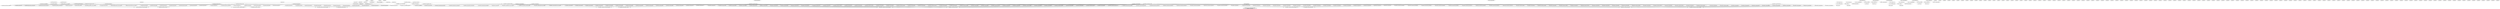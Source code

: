 strict digraph "conflicts" {
RL_test0_count_do_count [shape=ellipse];
RL_test0_mkConnectionGetPut [shape=ellipse];
RL_test0_1_mkConnectionGetPut [shape=ellipse];
RL_test0_0_mkConnectionGetPut [shape=ellipse];
RL_test0_1_mkConnectionGetPut_1 [shape=ellipse];
RL_test0_1_0_mkConnectionGetPut [shape=ellipse];
RL_test0_1_1_mkConnectionGetPut [shape=ellipse];
RL_test0_req_send_first_flit [shape=ellipse];
RL_test0_req_send_next_flit [shape=ellipse];
RL_test0_rsp_receive [shape=ellipse];
RL_test0_0_update_req_wires [shape=ellipse];
RL_test0_0_update_rsp_wires [shape=ellipse];
RL_test0_0_do_get [shape=ellipse];
RL_test0_0_do_put [shape=ellipse];
RL_test0_1_update_req_wires [shape=ellipse];
RL_test0_1_update_rsp_wires [shape=ellipse];
RL_test0_1_do_get [shape=ellipse];
RL_test0_1_do_put [shape=ellipse];
RL_test1_count_do_count [shape=ellipse];
RL_test1_mkConnectionGetPut [shape=ellipse];
RL_test1_1_mkConnectionGetPut [shape=ellipse];
RL_test1_0_mkConnectionGetPut [shape=ellipse];
RL_test1_1_mkConnectionGetPut_1 [shape=ellipse];
RL_test1_1_0_mkConnectionGetPut [shape=ellipse];
RL_test1_1_1_mkConnectionGetPut [shape=ellipse];
RL_test1_req_send_first_flit [shape=ellipse];
RL_test1_req_send_next_flit [shape=ellipse];
RL_test1_rsp_receive [shape=ellipse];
RL_test1_0_update_req_wires [shape=ellipse];
RL_test1_0_update_rsp_wires [shape=ellipse];
RL_test1_0_do_get [shape=ellipse];
RL_test1_0_do_put [shape=ellipse];
RL_test1_1_update_req_wires [shape=ellipse];
RL_test1_1_update_rsp_wires [shape=ellipse];
RL_test1_1_do_get [shape=ellipse];
RL_test1_1_do_put [shape=ellipse];
RL_resultGetters_fsm_start_reg__dreg_update [shape=ellipse];
RL_resultGetters_fsm_state_handle_abort [shape=ellipse];
RL_resultGetters_fsm_state_fired__dreg_update [shape=ellipse];
RL_resultGetters_fsm_state_every [shape=ellipse];
RL_resultGetters_fsm_par_blocks_start_reg__dreg_update [shape=ellipse];
RL_resultGetters_fsm_par_blocks_state_handle_abort [shape=ellipse];
RL_resultGetters_fsm_par_blocks_state_fired__dreg_update [shape=ellipse];
RL_resultGetters_fsm_par_blocks_state_every [shape=ellipse];
RL_resultGetters_fsm_par_blocks_restart [shape=ellipse];
RL_resultGetters_fsm_par_blocks_1_start_reg__dreg_update [shape=ellipse];
RL_resultGetters_fsm_par_blocks_1_state_handle_abort [shape=ellipse];
RL_resultGetters_fsm_par_blocks_1_state_fired__dreg_update [shape=ellipse];
RL_resultGetters_fsm_par_blocks_1_state_every [shape=ellipse];
RL_resultGetters_fsm_par_blocks_1_restart [shape=ellipse];
RL_resultGetters_fsm_par_blocks_2_start_reg__dreg_update [shape=ellipse];
RL_resultGetters_fsm_par_blocks_2_state_handle_abort [shape=ellipse];
RL_resultGetters_fsm_par_blocks_2_state_fired__dreg_update [shape=ellipse];
RL_resultGetters_fsm_par_blocks_2_state_every [shape=ellipse];
RL_resultGetters_fsm_par_blocks_2_restart [shape=ellipse];
RL_resultGetters_fsm_restart [shape=ellipse];
RL_resultGetters_fsm_action_l241c9 [shape=ellipse];
RL_resultGetters_fsm_action_l246c9 [shape=ellipse];
RL_resultGetters_fsm_action_l252c9 [shape=ellipse];
RL_resultGetters_fsm_action_l257c9 [shape=ellipse];
RL_resultGetters_fsm_action_l263c9 [shape=ellipse];
RL_resultGetters_fsm_action_l202c9 [shape=ellipse];
RL_resultGetters_fsm_action_l207c9 [shape=ellipse];
RL_resultGetters_fsm_action_l213c9 [shape=ellipse];
RL_resultGetters_fsm_action_r_init_l218c9 [shape=ellipse];
RL_resultGetters_fsm_action_l218c29 [shape=ellipse];
RL_resultGetters_fsm_action_l219c9 [shape=ellipse];
RL_resultGetters_fsm_action_l225c9 [shape=ellipse];
RL_resultGetters_fsm_action_l230c9 [shape=ellipse];
RL_resultGetters_fsm_action_l236c9 [shape=ellipse];
RL_resultGetters_fsm_action_l151c9 [shape=ellipse];
RL_resultGetters_fsm_action_l157c9 [shape=ellipse];
RL_resultGetters_fsm_action_l162c9 [shape=ellipse];
RL_resultGetters_fsm_action_l166c9 [shape=ellipse];
RL_resultGetters_fsm_action_l170c9 [shape=ellipse];
RL_resultGetters_fsm_action_l175c9 [shape=ellipse];
RL_resultGetters_fsm_action_l180c9 [shape=ellipse];
RL_resultGetters_fsm_action_l184c9 [shape=ellipse];
RL_resultGetters_fsm_action_l189c9 [shape=ellipse];
RL_resultGetters_fsm_action_l193c9 [shape=ellipse];
RL_resultGetters_fsm_action_l197c9 [shape=ellipse];
RL_resultGetters_fsm_actionpar_start_l149c27 [shape=ellipse];
RL_resultGetters_fsm_action_l92c16 [shape=ellipse];
RL_resultGetters_fsm_action_ovlp_r_update_l218c9 [shape=ellipse];
RL_resultGetters_fsm_actionpar_run_l149c27 [shape=ellipse];
RL_resultGetters_fsm_idle_l90c22 [shape=ellipse];
RL_resultGetters_fsm_idle_l240c5 [shape=ellipse];
RL_resultGetters_fsm_idle_l201c5 [shape=ellipse];
RL_resultGetters_fsm_idle_l150c5 [shape=ellipse];
RL_resultGetters_fsm_fsm_start [shape=ellipse];
RL_resultGetters_1_fsm_start_reg__dreg_update [shape=ellipse];
RL_resultGetters_1_fsm_state_handle_abort [shape=ellipse];
RL_resultGetters_1_fsm_state_fired__dreg_update [shape=ellipse];
RL_resultGetters_1_fsm_state_every [shape=ellipse];
RL_resultGetters_1_fsm_par_blocks_start_reg__dreg_update [shape=ellipse];
RL_resultGetters_1_fsm_par_blocks_state_handle_abort [shape=ellipse];
RL_resultGetters_1_fsm_par_blocks_state_fired__dreg_update [shape=ellipse];
RL_resultGetters_1_fsm_par_blocks_state_every [shape=ellipse];
RL_resultGetters_1_fsm_par_blocks_restart [shape=ellipse];
RL_resultGetters_1_fsm_par_blocks_1_start_reg__dreg_update [shape=ellipse];
RL_resultGetters_1_fsm_par_blocks_1_state_handle_abort [shape=ellipse];
RL_resultGetters_1_fsm_par_blocks_1_state_fired__dreg_update [shape=ellipse];
RL_resultGetters_1_fsm_par_blocks_1_state_every [shape=ellipse];
RL_resultGetters_1_fsm_par_blocks_1_restart [shape=ellipse];
RL_resultGetters_1_fsm_par_blocks_2_start_reg__dreg_update [shape=ellipse];
RL_resultGetters_1_fsm_par_blocks_2_state_handle_abort [shape=ellipse];
RL_resultGetters_1_fsm_par_blocks_2_state_fired__dreg_update [shape=ellipse];
RL_resultGetters_1_fsm_par_blocks_2_state_every [shape=ellipse];
RL_resultGetters_1_fsm_par_blocks_2_restart [shape=ellipse];
RL_resultGetters_1_fsm_par_blocks_3_start_reg__dreg_update [shape=ellipse];
RL_resultGetters_1_fsm_par_blocks_3_state_handle_abort [shape=ellipse];
RL_resultGetters_1_fsm_par_blocks_3_state_fired__dreg_update [shape=ellipse];
RL_resultGetters_1_fsm_par_blocks_3_state_every [shape=ellipse];
RL_resultGetters_1_fsm_par_blocks_3_restart [shape=ellipse];
RL_resultGetters_1_fsm_restart [shape=ellipse];
RL_resultGetters_1_fsm_action_l555c9 [shape=ellipse];
RL_resultGetters_1_fsm_action_r_init_l560c9 [shape=ellipse];
RL_resultGetters_1_fsm_action_l560c29 [shape=ellipse];
RL_resultGetters_1_fsm_action_l561c9 [shape=ellipse];
RL_resultGetters_1_fsm_action_r_init_l567c9 [shape=ellipse];
RL_resultGetters_1_fsm_action_l567c29 [shape=ellipse];
RL_resultGetters_1_fsm_action_l568c9 [shape=ellipse];
RL_resultGetters_1_fsm_action_r_init_l573c9 [shape=ellipse];
RL_resultGetters_1_fsm_action_l573c29 [shape=ellipse];
RL_resultGetters_1_fsm_action_l574c9 [shape=ellipse];
RL_resultGetters_1_fsm_action_r_init_l580c9 [shape=ellipse];
RL_resultGetters_1_fsm_action_l580c29 [shape=ellipse];
RL_resultGetters_1_fsm_action_l581c9 [shape=ellipse];
RL_resultGetters_1_fsm_action_r_init_l586c9 [shape=ellipse];
RL_resultGetters_1_fsm_action_l586c29 [shape=ellipse];
RL_resultGetters_1_fsm_action_l587c9 [shape=ellipse];
RL_resultGetters_1_fsm_action_r_init_l593c9 [shape=ellipse];
RL_resultGetters_1_fsm_action_l593c29 [shape=ellipse];
RL_resultGetters_1_fsm_action_l594c9 [shape=ellipse];
RL_resultGetters_1_fsm_action_r_init_l599c9 [shape=ellipse];
RL_resultGetters_1_fsm_action_l599c29 [shape=ellipse];
RL_resultGetters_1_fsm_action_l600c9 [shape=ellipse];
RL_resultGetters_1_fsm_action_r_init_l606c9 [shape=ellipse];
RL_resultGetters_1_fsm_action_l606c29 [shape=ellipse];
RL_resultGetters_1_fsm_action_l607c9 [shape=ellipse];
RL_resultGetters_1_fsm_action_r_init_l612c9 [shape=ellipse];
RL_resultGetters_1_fsm_action_l612c29 [shape=ellipse];
RL_resultGetters_1_fsm_action_l613c9 [shape=ellipse];
RL_resultGetters_1_fsm_action_l619c9 [shape=ellipse];
RL_resultGetters_1_fsm_action_l442c9 [shape=ellipse];
RL_resultGetters_1_fsm_action_r_init_l447c9 [shape=ellipse];
RL_resultGetters_1_fsm_action_l447c29 [shape=ellipse];
RL_resultGetters_1_fsm_action_l448c9 [shape=ellipse];
RL_resultGetters_1_fsm_action_l454c9 [shape=ellipse];
RL_resultGetters_1_fsm_action_r_init_l459c9 [shape=ellipse];
RL_resultGetters_1_fsm_action_l459c29 [shape=ellipse];
RL_resultGetters_1_fsm_action_l460c9 [shape=ellipse];
RL_resultGetters_1_fsm_action_l466c9 [shape=ellipse];
RL_resultGetters_1_fsm_action_r_init_l471c9 [shape=ellipse];
RL_resultGetters_1_fsm_action_l471c29 [shape=ellipse];
RL_resultGetters_1_fsm_action_l472c9 [shape=ellipse];
RL_resultGetters_1_fsm_action_l478c9 [shape=ellipse];
RL_resultGetters_1_fsm_action_r_init_l483c9 [shape=ellipse];
RL_resultGetters_1_fsm_action_l483c29 [shape=ellipse];
RL_resultGetters_1_fsm_action_l484c9 [shape=ellipse];
RL_resultGetters_1_fsm_action_l490c9 [shape=ellipse];
RL_resultGetters_1_fsm_action_r_init_l495c9 [shape=ellipse];
RL_resultGetters_1_fsm_action_l495c29 [shape=ellipse];
RL_resultGetters_1_fsm_action_l496c9 [shape=ellipse];
RL_resultGetters_1_fsm_action_l502c9 [shape=ellipse];
RL_resultGetters_1_fsm_action_r_init_l507c9 [shape=ellipse];
RL_resultGetters_1_fsm_action_l507c29 [shape=ellipse];
RL_resultGetters_1_fsm_action_l508c9 [shape=ellipse];
RL_resultGetters_1_fsm_action_l514c9 [shape=ellipse];
RL_resultGetters_1_fsm_action_r_init_l519c9 [shape=ellipse];
RL_resultGetters_1_fsm_action_l519c29 [shape=ellipse];
RL_resultGetters_1_fsm_action_l520c9 [shape=ellipse];
RL_resultGetters_1_fsm_action_l526c9 [shape=ellipse];
RL_resultGetters_1_fsm_action_r_init_l531c9 [shape=ellipse];
RL_resultGetters_1_fsm_action_l531c29 [shape=ellipse];
RL_resultGetters_1_fsm_action_l532c9 [shape=ellipse];
RL_resultGetters_1_fsm_action_l538c9 [shape=ellipse];
RL_resultGetters_1_fsm_action_r_init_l543c9 [shape=ellipse];
RL_resultGetters_1_fsm_action_l543c29 [shape=ellipse];
RL_resultGetters_1_fsm_action_l544c9 [shape=ellipse];
RL_resultGetters_1_fsm_action_l550c9 [shape=ellipse];
RL_resultGetters_1_fsm_action_l381c9 [shape=ellipse];
RL_resultGetters_1_fsm_action_l385c9 [shape=ellipse];
RL_resultGetters_1_fsm_action_l389c9 [shape=ellipse];
RL_resultGetters_1_fsm_action_l393c9 [shape=ellipse];
RL_resultGetters_1_fsm_action_l397c9 [shape=ellipse];
RL_resultGetters_1_fsm_action_l401c9 [shape=ellipse];
RL_resultGetters_1_fsm_action_l405c9 [shape=ellipse];
RL_resultGetters_1_fsm_action_l409c9 [shape=ellipse];
RL_resultGetters_1_fsm_action_l413c9 [shape=ellipse];
RL_resultGetters_1_fsm_action_l417c9 [shape=ellipse];
RL_resultGetters_1_fsm_action_l421c9 [shape=ellipse];
RL_resultGetters_1_fsm_action_l425c9 [shape=ellipse];
RL_resultGetters_1_fsm_action_l429c9 [shape=ellipse];
RL_resultGetters_1_fsm_action_l433c9 [shape=ellipse];
RL_resultGetters_1_fsm_action_l437c9 [shape=ellipse];
RL_resultGetters_1_fsm_action_l305c9 [shape=ellipse];
RL_resultGetters_1_fsm_action_l311c9 [shape=ellipse];
RL_resultGetters_1_fsm_action_l316c9 [shape=ellipse];
RL_resultGetters_1_fsm_action_l321c9 [shape=ellipse];
RL_resultGetters_1_fsm_action_l326c9 [shape=ellipse];
RL_resultGetters_1_fsm_action_l331c9 [shape=ellipse];
RL_resultGetters_1_fsm_action_l336c9 [shape=ellipse];
RL_resultGetters_1_fsm_action_l341c9 [shape=ellipse];
RL_resultGetters_1_fsm_action_l346c9 [shape=ellipse];
RL_resultGetters_1_fsm_action_l351c9 [shape=ellipse];
RL_resultGetters_1_fsm_action_l356c9 [shape=ellipse];
RL_resultGetters_1_fsm_action_l361c9 [shape=ellipse];
RL_resultGetters_1_fsm_action_l366c9 [shape=ellipse];
RL_resultGetters_1_fsm_action_l371c9 [shape=ellipse];
RL_resultGetters_1_fsm_action_l376c9 [shape=ellipse];
RL_resultGetters_1_fsm_actionpar_start_l303c27 [shape=ellipse];
RL_resultGetters_1_fsm_action_l92c16 [shape=ellipse];
RL_resultGetters_1_fsm_action_ovlp_r_update_l560c9 [shape=ellipse];
RL_resultGetters_1_fsm_action_ovlp_r_update_l567c9 [shape=ellipse];
RL_resultGetters_1_fsm_action_ovlp_r_update_l573c9 [shape=ellipse];
RL_resultGetters_1_fsm_action_ovlp_r_update_l580c9 [shape=ellipse];
RL_resultGetters_1_fsm_action_ovlp_r_update_l586c9 [shape=ellipse];
RL_resultGetters_1_fsm_action_ovlp_r_update_l593c9 [shape=ellipse];
RL_resultGetters_1_fsm_action_ovlp_r_update_l599c9 [shape=ellipse];
RL_resultGetters_1_fsm_action_ovlp_r_update_l606c9 [shape=ellipse];
RL_resultGetters_1_fsm_action_ovlp_r_update_l612c9 [shape=ellipse];
RL_resultGetters_1_fsm_action_ovlp_r_update_l447c9 [shape=ellipse];
RL_resultGetters_1_fsm_action_ovlp_r_update_l459c9 [shape=ellipse];
RL_resultGetters_1_fsm_action_ovlp_r_update_l471c9 [shape=ellipse];
RL_resultGetters_1_fsm_action_ovlp_r_update_l483c9 [shape=ellipse];
RL_resultGetters_1_fsm_action_ovlp_r_update_l495c9 [shape=ellipse];
RL_resultGetters_1_fsm_action_ovlp_r_update_l507c9 [shape=ellipse];
RL_resultGetters_1_fsm_action_ovlp_r_update_l519c9 [shape=ellipse];
RL_resultGetters_1_fsm_action_ovlp_r_update_l531c9 [shape=ellipse];
RL_resultGetters_1_fsm_action_ovlp_r_update_l543c9 [shape=ellipse];
RL_resultGetters_1_fsm_actionpar_run_l303c27 [shape=ellipse];
RL_resultGetters_1_fsm_idle_l90c22 [shape=ellipse];
RL_resultGetters_1_fsm_idle_l554c5 [shape=ellipse];
RL_resultGetters_1_fsm_idle_l441c5 [shape=ellipse];
RL_resultGetters_1_fsm_idle_l380c5 [shape=ellipse];
RL_resultGetters_1_fsm_idle_l304c5 [shape=ellipse];
RL_resultGetters_1_fsm_fsm_start [shape=ellipse];
RL_start_reg__dreg_update [shape=ellipse];
RL_state_handle_abort [shape=ellipse];
RL_state_fired__dreg_update [shape=ellipse];
RL_state_every [shape=ellipse];
RL_restart [shape=ellipse];
RL_action_l132c9 [shape=ellipse];
RL_action_l119c13 [shape=ellipse];
RL_action_l120c9 [shape=ellipse];
RL_action_l119c13_1 [shape=ellipse];
RL_action_l120c9_1 [shape=ellipse];
RL_action_l134c9 [shape=ellipse];
RL_idle_l131c15 [shape=ellipse];
RL_fsm_start [shape=ellipse];
RL_auto_start [shape=ellipse];
RL_auto_finish [shape=ellipse];
__me_check_56 [shape=ellipse];
__me_check_57 [shape=ellipse];
__me_check_58 [shape=ellipse];
__me_check_59 [shape=ellipse];
__me_check_61 [shape=ellipse];
__me_check_62 [shape=ellipse];
__me_check_63 [shape=ellipse];
__me_check_64 [shape=ellipse];
__me_check_65 [shape=ellipse];
__me_check_66 [shape=ellipse];
__me_check_67 [shape=ellipse];
__me_check_68 [shape=ellipse];
__me_check_70 [shape=ellipse];
__me_check_71 [shape=ellipse];
__me_check_72 [shape=ellipse];
__me_check_73 [shape=ellipse];
__me_check_74 [shape=ellipse];
__me_check_75 [shape=ellipse];
__me_check_76 [shape=ellipse];
__me_check_77 [shape=ellipse];
__me_check_78 [shape=ellipse];
__me_check_79 [shape=ellipse];
__me_check_115 [shape=ellipse];
__me_check_116 [shape=ellipse];
__me_check_117 [shape=ellipse];
__me_check_118 [shape=ellipse];
__me_check_119 [shape=ellipse];
__me_check_120 [shape=ellipse];
__me_check_121 [shape=ellipse];
__me_check_122 [shape=ellipse];
__me_check_123 [shape=ellipse];
__me_check_124 [shape=ellipse];
__me_check_125 [shape=ellipse];
__me_check_126 [shape=ellipse];
__me_check_127 [shape=ellipse];
__me_check_128 [shape=ellipse];
__me_check_129 [shape=ellipse];
__me_check_130 [shape=ellipse];
__me_check_131 [shape=ellipse];
__me_check_132 [shape=ellipse];
__me_check_133 [shape=ellipse];
__me_check_134 [shape=ellipse];
__me_check_135 [shape=ellipse];
__me_check_136 [shape=ellipse];
__me_check_137 [shape=ellipse];
__me_check_138 [shape=ellipse];
__me_check_139 [shape=ellipse];
__me_check_140 [shape=ellipse];
__me_check_141 [shape=ellipse];
__me_check_142 [shape=ellipse];
__me_check_144 [shape=ellipse];
__me_check_145 [shape=ellipse];
__me_check_146 [shape=ellipse];
__me_check_147 [shape=ellipse];
__me_check_148 [shape=ellipse];
__me_check_149 [shape=ellipse];
__me_check_150 [shape=ellipse];
__me_check_151 [shape=ellipse];
__me_check_152 [shape=ellipse];
__me_check_153 [shape=ellipse];
__me_check_154 [shape=ellipse];
__me_check_155 [shape=ellipse];
__me_check_156 [shape=ellipse];
__me_check_157 [shape=ellipse];
__me_check_158 [shape=ellipse];
__me_check_159 [shape=ellipse];
__me_check_160 [shape=ellipse];
__me_check_161 [shape=ellipse];
__me_check_162 [shape=ellipse];
__me_check_163 [shape=ellipse];
__me_check_164 [shape=ellipse];
__me_check_165 [shape=ellipse];
__me_check_166 [shape=ellipse];
__me_check_167 [shape=ellipse];
__me_check_168 [shape=ellipse];
__me_check_169 [shape=ellipse];
__me_check_170 [shape=ellipse];
__me_check_171 [shape=ellipse];
__me_check_172 [shape=ellipse];
__me_check_173 [shape=ellipse];
__me_check_174 [shape=ellipse];
__me_check_175 [shape=ellipse];
__me_check_176 [shape=ellipse];
__me_check_177 [shape=ellipse];
__me_check_178 [shape=ellipse];
__me_check_179 [shape=ellipse];
__me_check_181 [shape=ellipse];
__me_check_182 [shape=ellipse];
__me_check_183 [shape=ellipse];
__me_check_184 [shape=ellipse];
__me_check_185 [shape=ellipse];
__me_check_186 [shape=ellipse];
__me_check_187 [shape=ellipse];
__me_check_188 [shape=ellipse];
__me_check_189 [shape=ellipse];
__me_check_190 [shape=ellipse];
__me_check_191 [shape=ellipse];
__me_check_192 [shape=ellipse];
__me_check_193 [shape=ellipse];
__me_check_194 [shape=ellipse];
__me_check_196 [shape=ellipse];
__me_check_197 [shape=ellipse];
__me_check_198 [shape=ellipse];
__me_check_199 [shape=ellipse];
__me_check_200 [shape=ellipse];
__me_check_201 [shape=ellipse];
__me_check_202 [shape=ellipse];
__me_check_203 [shape=ellipse];
__me_check_204 [shape=ellipse];
__me_check_205 [shape=ellipse];
__me_check_206 [shape=ellipse];
__me_check_207 [shape=ellipse];
__me_check_208 [shape=ellipse];
__me_check_209 [shape=ellipse];
__me_check_243 [shape=ellipse];
__me_check_244 [shape=ellipse];
__me_check_245 [shape=ellipse];
__me_check_246 [shape=ellipse];
__me_check_247 [shape=ellipse];
RL_test0_count_do_count->RL_resultGetters_fsm_action_l151c9 [style=bold, dir=none];
RL_test0_0_update_rsp_wires->RL_test0_0_mkConnectionGetPut [style=dashed];
RL_test0_1_update_rsp_wires->RL_test0_1_mkConnectionGetPut_1 [style=dashed];
RL_test0_0_update_req_wires->RL_test0_1_0_mkConnectionGetPut [style=dashed];
RL_test0_1_update_req_wires->RL_test0_1_1_mkConnectionGetPut [style=dashed];
RL_test0_0_update_req_wires->RL_test0_req_send_first_flit [style=dashed];
RL_test0_req_send_first_flit->RL_test0_0_do_put [style=dashed];
RL_test0_1_update_req_wires->RL_test0_req_send_first_flit [style=dashed];
RL_test0_req_send_first_flit->RL_test0_1_do_put [style=dashed];
RL_test0_req_send_next_flit->RL_test0_rsp_receive [style=dashed];
RL_test0_0_update_req_wires->RL_test0_req_send_next_flit [style=dashed];
RL_test0_req_send_next_flit->RL_test0_0_do_put [style=dashed];
RL_test0_1_update_req_wires->RL_test0_req_send_next_flit [style=dashed];
RL_test0_req_send_next_flit->RL_test0_1_do_put [style=dashed];
RL_test0_0_update_rsp_wires->RL_test0_rsp_receive [style=dashed];
RL_test0_rsp_receive->RL_test0_0_do_get [style=dashed];
RL_test0_1_update_rsp_wires->RL_test0_rsp_receive [style=dashed];
RL_test0_rsp_receive->RL_test0_1_do_get [style=dashed];
RL_test0_0_update_req_wires->RL_test0_0_do_put [style=dashed];
RL_test0_0_update_rsp_wires->RL_test0_0_do_get [style=dashed];
RL_test0_1_update_req_wires->RL_test0_1_do_put [style=dashed];
RL_test0_1_update_rsp_wires->RL_test0_1_do_get [style=dashed];
RL_test1_count_do_count->RL_resultGetters_1_fsm_action_l305c9 [style=bold, dir=none];
RL_test1_0_update_rsp_wires->RL_test1_0_mkConnectionGetPut [style=dashed];
RL_test1_1_update_rsp_wires->RL_test1_1_mkConnectionGetPut_1 [style=dashed];
RL_test1_0_update_req_wires->RL_test1_1_0_mkConnectionGetPut [style=dashed];
RL_test1_1_update_req_wires->RL_test1_1_1_mkConnectionGetPut [style=dashed];
RL_test1_0_update_req_wires->RL_test1_req_send_first_flit [style=dashed];
RL_test1_req_send_first_flit->RL_test1_0_do_put [style=dashed];
RL_test1_1_update_req_wires->RL_test1_req_send_first_flit [style=dashed];
RL_test1_req_send_first_flit->RL_test1_1_do_put [style=dashed];
RL_test1_req_send_next_flit->RL_test1_rsp_receive [style=dashed];
RL_test1_0_update_req_wires->RL_test1_req_send_next_flit [style=dashed];
RL_test1_req_send_next_flit->RL_test1_0_do_put [style=dashed];
RL_test1_1_update_req_wires->RL_test1_req_send_next_flit [style=dashed];
RL_test1_req_send_next_flit->RL_test1_1_do_put [style=dashed];
RL_test1_0_update_rsp_wires->RL_test1_rsp_receive [style=dashed];
RL_test1_rsp_receive->RL_test1_0_do_get [style=dashed];
RL_test1_1_update_rsp_wires->RL_test1_rsp_receive [style=dashed];
RL_test1_rsp_receive->RL_test1_1_do_get [style=dashed];
RL_test1_0_update_req_wires->RL_test1_0_do_put [style=dashed];
RL_test1_0_update_rsp_wires->RL_test1_0_do_get [style=dashed];
RL_test1_1_update_req_wires->RL_test1_1_do_put [style=dashed];
RL_test1_1_update_rsp_wires->RL_test1_1_do_get [style=dashed];
RL_resultGetters_fsm_restart->RL_resultGetters_fsm_start_reg__dreg_update [style=dashed];
RL_resultGetters_fsm_fsm_start->RL_resultGetters_fsm_start_reg__dreg_update [style=dashed];
RL_action_l119c13->RL_resultGetters_fsm_start_reg__dreg_update [style=dashed];
RL_action_l120c9->RL_resultGetters_fsm_start_reg__dreg_update [style=dashed];
RL_resultGetters_fsm_fsm_start->RL_resultGetters_fsm_state_handle_abort [style=dashed];
RL_resultGetters_fsm_restart->RL_resultGetters_fsm_state_fired__dreg_update [style=dashed];
RL_resultGetters_fsm_actionpar_start_l149c27->RL_resultGetters_fsm_state_fired__dreg_update [style=dashed];
RL_resultGetters_fsm_action_l92c16->RL_resultGetters_fsm_state_fired__dreg_update [style=dashed];
RL_resultGetters_fsm_actionpar_run_l149c27->RL_resultGetters_fsm_state_fired__dreg_update [style=dashed];
RL_resultGetters_fsm_idle_l90c22->RL_resultGetters_fsm_state_fired__dreg_update [style=dashed];
RL_resultGetters_fsm_fsm_start->RL_resultGetters_fsm_state_fired__dreg_update [style=dashed];
RL_action_l119c13->RL_resultGetters_fsm_state_fired__dreg_update [style=dashed];
RL_action_l120c9->RL_resultGetters_fsm_state_fired__dreg_update [style=dashed];
RL_resultGetters_fsm_actionpar_start_l149c27->RL_resultGetters_fsm_state_every [style=dashed];
RL_resultGetters_fsm_action_l92c16->RL_resultGetters_fsm_state_every [style=dashed];
RL_resultGetters_fsm_actionpar_run_l149c27->RL_resultGetters_fsm_state_every [style=dashed];
RL_resultGetters_fsm_idle_l90c22->RL_resultGetters_fsm_state_every [style=dashed];
RL_resultGetters_fsm_par_blocks_restart->RL_resultGetters_fsm_par_blocks_start_reg__dreg_update [style=dashed];
RL_resultGetters_fsm_actionpar_start_l149c27->RL_resultGetters_fsm_par_blocks_start_reg__dreg_update [style=dashed];
RL_resultGetters_fsm_action_l92c16->RL_resultGetters_fsm_par_blocks_start_reg__dreg_update [style=dashed];
RL_resultGetters_fsm_actionpar_run_l149c27->RL_resultGetters_fsm_par_blocks_start_reg__dreg_update [style=dashed];
RL_resultGetters_fsm_actionpar_start_l149c27->RL_resultGetters_fsm_par_blocks_state_handle_abort [style=dashed];
RL_resultGetters_fsm_par_blocks_restart->RL_resultGetters_fsm_par_blocks_state_fired__dreg_update [style=dashed];
RL_resultGetters_fsm_action_l151c9->RL_resultGetters_fsm_par_blocks_state_fired__dreg_update [style=dashed];
RL_resultGetters_fsm_action_l157c9->RL_resultGetters_fsm_par_blocks_state_fired__dreg_update [style=dashed];
RL_resultGetters_fsm_action_l162c9->RL_resultGetters_fsm_par_blocks_state_fired__dreg_update [style=dashed];
RL_resultGetters_fsm_action_l166c9->RL_resultGetters_fsm_par_blocks_state_fired__dreg_update [style=dashed];
RL_resultGetters_fsm_action_l170c9->RL_resultGetters_fsm_par_blocks_state_fired__dreg_update [style=dashed];
RL_resultGetters_fsm_action_l175c9->RL_resultGetters_fsm_par_blocks_state_fired__dreg_update [style=dashed];
RL_resultGetters_fsm_action_l180c9->RL_resultGetters_fsm_par_blocks_state_fired__dreg_update [style=dashed];
RL_resultGetters_fsm_action_l184c9->RL_resultGetters_fsm_par_blocks_state_fired__dreg_update [style=dashed];
RL_resultGetters_fsm_action_l189c9->RL_resultGetters_fsm_par_blocks_state_fired__dreg_update [style=dashed];
RL_resultGetters_fsm_action_l193c9->RL_resultGetters_fsm_par_blocks_state_fired__dreg_update [style=dashed];
RL_resultGetters_fsm_action_l197c9->RL_resultGetters_fsm_par_blocks_state_fired__dreg_update [style=dashed];
RL_resultGetters_fsm_actionpar_start_l149c27->RL_resultGetters_fsm_par_blocks_state_fired__dreg_update [style=dashed];
RL_resultGetters_fsm_action_l92c16->RL_resultGetters_fsm_par_blocks_state_fired__dreg_update [style=dashed];
RL_resultGetters_fsm_actionpar_run_l149c27->RL_resultGetters_fsm_par_blocks_state_fired__dreg_update [style=dashed];
RL_resultGetters_fsm_idle_l150c5->RL_resultGetters_fsm_par_blocks_state_fired__dreg_update [style=dashed];
RL_resultGetters_fsm_action_l151c9->RL_resultGetters_fsm_par_blocks_state_every [style=dashed];
RL_resultGetters_fsm_action_l157c9->RL_resultGetters_fsm_par_blocks_state_every [style=dashed];
RL_resultGetters_fsm_action_l162c9->RL_resultGetters_fsm_par_blocks_state_every [style=dashed];
RL_resultGetters_fsm_action_l166c9->RL_resultGetters_fsm_par_blocks_state_every [style=dashed];
RL_resultGetters_fsm_action_l170c9->RL_resultGetters_fsm_par_blocks_state_every [style=dashed];
RL_resultGetters_fsm_action_l175c9->RL_resultGetters_fsm_par_blocks_state_every [style=dashed];
RL_resultGetters_fsm_action_l180c9->RL_resultGetters_fsm_par_blocks_state_every [style=dashed];
RL_resultGetters_fsm_action_l184c9->RL_resultGetters_fsm_par_blocks_state_every [style=dashed];
RL_resultGetters_fsm_action_l189c9->RL_resultGetters_fsm_par_blocks_state_every [style=dashed];
RL_resultGetters_fsm_action_l193c9->RL_resultGetters_fsm_par_blocks_state_every [style=dashed];
RL_resultGetters_fsm_action_l197c9->RL_resultGetters_fsm_par_blocks_state_every [style=dashed];
RL_resultGetters_fsm_idle_l150c5->RL_resultGetters_fsm_par_blocks_state_every [style=dashed];
RL_resultGetters_fsm_par_blocks_restart->RL_resultGetters_fsm_action_l151c9 [style=dashed];
RL_resultGetters_fsm_par_blocks_restart->RL_resultGetters_fsm_idle_l150c5 [style=dashed];
RL_resultGetters_fsm_par_blocks_1_restart->RL_resultGetters_fsm_par_blocks_1_start_reg__dreg_update [style=dashed];
RL_resultGetters_fsm_actionpar_start_l149c27->RL_resultGetters_fsm_par_blocks_1_start_reg__dreg_update [style=dashed];
RL_resultGetters_fsm_action_l92c16->RL_resultGetters_fsm_par_blocks_1_start_reg__dreg_update [style=dashed];
RL_resultGetters_fsm_actionpar_run_l149c27->RL_resultGetters_fsm_par_blocks_1_start_reg__dreg_update [style=dashed];
RL_resultGetters_fsm_actionpar_start_l149c27->RL_resultGetters_fsm_par_blocks_1_state_handle_abort [style=dashed];
RL_resultGetters_fsm_par_blocks_1_restart->RL_resultGetters_fsm_par_blocks_1_state_fired__dreg_update [style=dashed];
RL_resultGetters_fsm_action_l202c9->RL_resultGetters_fsm_par_blocks_1_state_fired__dreg_update [style=dashed];
RL_resultGetters_fsm_action_l207c9->RL_resultGetters_fsm_par_blocks_1_state_fired__dreg_update [style=dashed];
RL_resultGetters_fsm_action_l213c9->RL_resultGetters_fsm_par_blocks_1_state_fired__dreg_update [style=dashed];
RL_resultGetters_fsm_action_r_init_l218c9->RL_resultGetters_fsm_par_blocks_1_state_fired__dreg_update [style=dashed];
RL_resultGetters_fsm_action_l218c29->RL_resultGetters_fsm_par_blocks_1_state_fired__dreg_update [style=dashed];
RL_resultGetters_fsm_action_l219c9->RL_resultGetters_fsm_par_blocks_1_state_fired__dreg_update [style=dashed];
RL_resultGetters_fsm_action_l225c9->RL_resultGetters_fsm_par_blocks_1_state_fired__dreg_update [style=dashed];
RL_resultGetters_fsm_action_l230c9->RL_resultGetters_fsm_par_blocks_1_state_fired__dreg_update [style=dashed];
RL_resultGetters_fsm_action_l236c9->RL_resultGetters_fsm_par_blocks_1_state_fired__dreg_update [style=dashed];
RL_resultGetters_fsm_actionpar_start_l149c27->RL_resultGetters_fsm_par_blocks_1_state_fired__dreg_update [style=dashed];
RL_resultGetters_fsm_action_l92c16->RL_resultGetters_fsm_par_blocks_1_state_fired__dreg_update [style=dashed];
RL_resultGetters_fsm_actionpar_run_l149c27->RL_resultGetters_fsm_par_blocks_1_state_fired__dreg_update [style=dashed];
RL_resultGetters_fsm_idle_l201c5->RL_resultGetters_fsm_par_blocks_1_state_fired__dreg_update [style=dashed];
RL_resultGetters_fsm_action_l202c9->RL_resultGetters_fsm_par_blocks_1_state_every [style=dashed];
RL_resultGetters_fsm_action_l207c9->RL_resultGetters_fsm_par_blocks_1_state_every [style=dashed];
RL_resultGetters_fsm_action_l213c9->RL_resultGetters_fsm_par_blocks_1_state_every [style=dashed];
RL_resultGetters_fsm_action_r_init_l218c9->RL_resultGetters_fsm_par_blocks_1_state_every [style=dashed];
RL_resultGetters_fsm_action_l218c29->RL_resultGetters_fsm_par_blocks_1_state_every [style=dashed];
RL_resultGetters_fsm_action_l219c9->RL_resultGetters_fsm_par_blocks_1_state_every [style=dashed];
RL_resultGetters_fsm_action_l225c9->RL_resultGetters_fsm_par_blocks_1_state_every [style=dashed];
RL_resultGetters_fsm_action_l230c9->RL_resultGetters_fsm_par_blocks_1_state_every [style=dashed];
RL_resultGetters_fsm_action_l236c9->RL_resultGetters_fsm_par_blocks_1_state_every [style=dashed];
RL_resultGetters_fsm_action_ovlp_r_update_l218c9->RL_resultGetters_fsm_par_blocks_1_state_every [style=dashed];
RL_resultGetters_fsm_idle_l201c5->RL_resultGetters_fsm_par_blocks_1_state_every [style=dashed];
RL_resultGetters_fsm_par_blocks_1_restart->RL_resultGetters_fsm_action_l202c9 [style=dashed];
RL_resultGetters_fsm_par_blocks_1_restart->RL_resultGetters_fsm_action_l218c29 [style=dashed];
RL_resultGetters_fsm_par_blocks_1_restart->RL_resultGetters_fsm_idle_l201c5 [style=dashed];
RL_resultGetters_fsm_par_blocks_2_restart->RL_resultGetters_fsm_par_blocks_2_start_reg__dreg_update [style=dashed];
RL_resultGetters_fsm_actionpar_start_l149c27->RL_resultGetters_fsm_par_blocks_2_start_reg__dreg_update [style=dashed];
RL_resultGetters_fsm_action_l92c16->RL_resultGetters_fsm_par_blocks_2_start_reg__dreg_update [style=dashed];
RL_resultGetters_fsm_actionpar_run_l149c27->RL_resultGetters_fsm_par_blocks_2_start_reg__dreg_update [style=dashed];
RL_resultGetters_fsm_actionpar_start_l149c27->RL_resultGetters_fsm_par_blocks_2_state_handle_abort [style=dashed];
RL_resultGetters_fsm_par_blocks_2_restart->RL_resultGetters_fsm_par_blocks_2_state_fired__dreg_update [style=dashed];
RL_resultGetters_fsm_action_l241c9->RL_resultGetters_fsm_par_blocks_2_state_fired__dreg_update [style=dashed];
RL_resultGetters_fsm_action_l246c9->RL_resultGetters_fsm_par_blocks_2_state_fired__dreg_update [style=dashed];
RL_resultGetters_fsm_action_l252c9->RL_resultGetters_fsm_par_blocks_2_state_fired__dreg_update [style=dashed];
RL_resultGetters_fsm_action_l257c9->RL_resultGetters_fsm_par_blocks_2_state_fired__dreg_update [style=dashed];
RL_resultGetters_fsm_action_l263c9->RL_resultGetters_fsm_par_blocks_2_state_fired__dreg_update [style=dashed];
RL_resultGetters_fsm_actionpar_start_l149c27->RL_resultGetters_fsm_par_blocks_2_state_fired__dreg_update [style=dashed];
RL_resultGetters_fsm_action_l92c16->RL_resultGetters_fsm_par_blocks_2_state_fired__dreg_update [style=dashed];
RL_resultGetters_fsm_actionpar_run_l149c27->RL_resultGetters_fsm_par_blocks_2_state_fired__dreg_update [style=dashed];
RL_resultGetters_fsm_idle_l240c5->RL_resultGetters_fsm_par_blocks_2_state_fired__dreg_update [style=dashed];
RL_resultGetters_fsm_action_l241c9->RL_resultGetters_fsm_par_blocks_2_state_every [style=dashed];
RL_resultGetters_fsm_action_l246c9->RL_resultGetters_fsm_par_blocks_2_state_every [style=dashed];
RL_resultGetters_fsm_action_l252c9->RL_resultGetters_fsm_par_blocks_2_state_every [style=dashed];
RL_resultGetters_fsm_action_l257c9->RL_resultGetters_fsm_par_blocks_2_state_every [style=dashed];
RL_resultGetters_fsm_action_l263c9->RL_resultGetters_fsm_par_blocks_2_state_every [style=dashed];
RL_resultGetters_fsm_idle_l240c5->RL_resultGetters_fsm_par_blocks_2_state_every [style=dashed];
RL_resultGetters_fsm_par_blocks_2_restart->RL_resultGetters_fsm_action_l241c9 [style=dashed];
RL_resultGetters_fsm_par_blocks_2_restart->RL_resultGetters_fsm_idle_l240c5 [style=dashed];
RL_resultGetters_fsm_restart->RL_resultGetters_fsm_actionpar_start_l149c27 [style=dashed];
RL_resultGetters_fsm_restart->RL_resultGetters_fsm_idle_l90c22 [style=dashed];
RL_resultGetters_fsm_actionpar_start_l149c27->RL_resultGetters_fsm_action_l241c9 [style=dashed];
RL_resultGetters_fsm_actionpar_run_l149c27->RL_resultGetters_fsm_action_l241c9 [style=dashed];
RL_resultGetters_fsm_actionpar_run_l149c27->RL_resultGetters_fsm_action_l246c9 [style=dashed];
RL_resultGetters_fsm_actionpar_run_l149c27->RL_resultGetters_fsm_action_l252c9 [style=dashed];
RL_resultGetters_fsm_actionpar_run_l149c27->RL_resultGetters_fsm_action_l257c9 [style=dashed];
RL_resultGetters_fsm_actionpar_run_l149c27->RL_resultGetters_fsm_action_l263c9 [style=dashed];
RL_resultGetters_fsm_actionpar_start_l149c27->RL_resultGetters_fsm_action_l202c9 [style=dashed];
RL_resultGetters_fsm_actionpar_run_l149c27->RL_resultGetters_fsm_action_l202c9 [style=dashed];
RL_resultGetters_fsm_actionpar_run_l149c27->RL_resultGetters_fsm_action_l207c9 [style=dashed];
RL_resultGetters_fsm_actionpar_run_l149c27->RL_resultGetters_fsm_action_l213c9 [style=dashed];
RL_resultGetters_fsm_actionpar_run_l149c27->RL_resultGetters_fsm_action_r_init_l218c9 [style=dashed];
RL_resultGetters_fsm_actionpar_run_l149c27->RL_resultGetters_fsm_action_l218c29 [style=dashed];
RL_resultGetters_fsm_actionpar_run_l149c27->RL_resultGetters_fsm_action_l219c9 [style=dashed];
RL_resultGetters_fsm_actionpar_run_l149c27->RL_resultGetters_fsm_action_l225c9 [style=dashed];
RL_resultGetters_fsm_actionpar_run_l149c27->RL_resultGetters_fsm_action_l230c9 [style=dashed];
RL_resultGetters_fsm_actionpar_run_l149c27->RL_resultGetters_fsm_action_l236c9 [style=dashed];
RL_resultGetters_fsm_actionpar_start_l149c27->RL_resultGetters_fsm_action_l151c9 [style=dashed];
RL_resultGetters_fsm_actionpar_run_l149c27->RL_resultGetters_fsm_action_l151c9 [style=dashed];
RL_resultGetters_fsm_actionpar_run_l149c27->RL_resultGetters_fsm_action_l157c9 [style=dashed];
RL_resultGetters_fsm_actionpar_run_l149c27->RL_resultGetters_fsm_action_l162c9 [style=dashed];
RL_resultGetters_fsm_actionpar_run_l149c27->RL_resultGetters_fsm_action_l166c9 [style=dashed];
RL_resultGetters_fsm_actionpar_run_l149c27->RL_resultGetters_fsm_action_l170c9 [style=dashed];
RL_resultGetters_fsm_actionpar_run_l149c27->RL_resultGetters_fsm_action_l175c9 [style=dashed];
RL_resultGetters_fsm_actionpar_run_l149c27->RL_resultGetters_fsm_action_l180c9 [style=dashed];
RL_resultGetters_fsm_actionpar_run_l149c27->RL_resultGetters_fsm_action_l184c9 [style=dashed];
RL_resultGetters_fsm_actionpar_run_l149c27->RL_resultGetters_fsm_action_l189c9 [style=dashed];
RL_resultGetters_fsm_actionpar_run_l149c27->RL_resultGetters_fsm_action_l193c9 [style=dashed];
RL_resultGetters_fsm_actionpar_run_l149c27->RL_resultGetters_fsm_action_l197c9 [style=dashed];
RL_resultGetters_fsm_actionpar_start_l149c27->RL_resultGetters_fsm_idle_l240c5 [style=dashed];
RL_resultGetters_fsm_actionpar_start_l149c27->RL_resultGetters_fsm_idle_l201c5 [style=dashed];
RL_resultGetters_fsm_actionpar_start_l149c27->RL_resultGetters_fsm_idle_l150c5 [style=dashed];
RL_resultGetters_fsm_fsm_start->RL_resultGetters_fsm_actionpar_start_l149c27 [style=dashed];
RL_resultGetters_fsm_actionpar_run_l149c27->RL_resultGetters_fsm_action_ovlp_r_update_l218c9 [style=dashed];
RL_resultGetters_fsm_fsm_start->RL_resultGetters_fsm_idle_l90c22 [style=dashed];
RL_resultGetters_1_fsm_restart->RL_resultGetters_1_fsm_start_reg__dreg_update [style=dashed];
RL_resultGetters_1_fsm_fsm_start->RL_resultGetters_1_fsm_start_reg__dreg_update [style=dashed];
RL_action_l119c13_1->RL_resultGetters_1_fsm_start_reg__dreg_update [style=dashed];
RL_action_l120c9_1->RL_resultGetters_1_fsm_start_reg__dreg_update [style=dashed];
RL_resultGetters_1_fsm_fsm_start->RL_resultGetters_1_fsm_state_handle_abort [style=dashed];
RL_resultGetters_1_fsm_restart->RL_resultGetters_1_fsm_state_fired__dreg_update [style=dashed];
RL_resultGetters_1_fsm_actionpar_start_l303c27->RL_resultGetters_1_fsm_state_fired__dreg_update [style=dashed];
RL_resultGetters_1_fsm_action_l92c16->RL_resultGetters_1_fsm_state_fired__dreg_update [style=dashed];
RL_resultGetters_1_fsm_actionpar_run_l303c27->RL_resultGetters_1_fsm_state_fired__dreg_update [style=dashed];
RL_resultGetters_1_fsm_idle_l90c22->RL_resultGetters_1_fsm_state_fired__dreg_update [style=dashed];
RL_resultGetters_1_fsm_fsm_start->RL_resultGetters_1_fsm_state_fired__dreg_update [style=dashed];
RL_action_l119c13_1->RL_resultGetters_1_fsm_state_fired__dreg_update [style=dashed];
RL_action_l120c9_1->RL_resultGetters_1_fsm_state_fired__dreg_update [style=dashed];
RL_resultGetters_1_fsm_actionpar_start_l303c27->RL_resultGetters_1_fsm_state_every [style=dashed];
RL_resultGetters_1_fsm_action_l92c16->RL_resultGetters_1_fsm_state_every [style=dashed];
RL_resultGetters_1_fsm_actionpar_run_l303c27->RL_resultGetters_1_fsm_state_every [style=dashed];
RL_resultGetters_1_fsm_idle_l90c22->RL_resultGetters_1_fsm_state_every [style=dashed];
RL_resultGetters_1_fsm_par_blocks_restart->RL_resultGetters_1_fsm_par_blocks_start_reg__dreg_update [style=dashed];
RL_resultGetters_1_fsm_actionpar_start_l303c27->RL_resultGetters_1_fsm_par_blocks_start_reg__dreg_update [style=dashed];
RL_resultGetters_1_fsm_action_l92c16->RL_resultGetters_1_fsm_par_blocks_start_reg__dreg_update [style=dashed];
RL_resultGetters_1_fsm_actionpar_run_l303c27->RL_resultGetters_1_fsm_par_blocks_start_reg__dreg_update [style=dashed];
RL_resultGetters_1_fsm_actionpar_start_l303c27->RL_resultGetters_1_fsm_par_blocks_state_handle_abort [style=dashed];
RL_resultGetters_1_fsm_par_blocks_restart->RL_resultGetters_1_fsm_par_blocks_state_fired__dreg_update [style=dashed];
RL_resultGetters_1_fsm_action_l305c9->RL_resultGetters_1_fsm_par_blocks_state_fired__dreg_update [style=dashed];
RL_resultGetters_1_fsm_action_l311c9->RL_resultGetters_1_fsm_par_blocks_state_fired__dreg_update [style=dashed];
RL_resultGetters_1_fsm_action_l316c9->RL_resultGetters_1_fsm_par_blocks_state_fired__dreg_update [style=dashed];
RL_resultGetters_1_fsm_action_l321c9->RL_resultGetters_1_fsm_par_blocks_state_fired__dreg_update [style=dashed];
RL_resultGetters_1_fsm_action_l326c9->RL_resultGetters_1_fsm_par_blocks_state_fired__dreg_update [style=dashed];
RL_resultGetters_1_fsm_action_l331c9->RL_resultGetters_1_fsm_par_blocks_state_fired__dreg_update [style=dashed];
RL_resultGetters_1_fsm_action_l336c9->RL_resultGetters_1_fsm_par_blocks_state_fired__dreg_update [style=dashed];
RL_resultGetters_1_fsm_action_l341c9->RL_resultGetters_1_fsm_par_blocks_state_fired__dreg_update [style=dashed];
RL_resultGetters_1_fsm_action_l346c9->RL_resultGetters_1_fsm_par_blocks_state_fired__dreg_update [style=dashed];
RL_resultGetters_1_fsm_action_l351c9->RL_resultGetters_1_fsm_par_blocks_state_fired__dreg_update [style=dashed];
RL_resultGetters_1_fsm_action_l356c9->RL_resultGetters_1_fsm_par_blocks_state_fired__dreg_update [style=dashed];
RL_resultGetters_1_fsm_action_l361c9->RL_resultGetters_1_fsm_par_blocks_state_fired__dreg_update [style=dashed];
RL_resultGetters_1_fsm_action_l366c9->RL_resultGetters_1_fsm_par_blocks_state_fired__dreg_update [style=dashed];
RL_resultGetters_1_fsm_action_l371c9->RL_resultGetters_1_fsm_par_blocks_state_fired__dreg_update [style=dashed];
RL_resultGetters_1_fsm_action_l376c9->RL_resultGetters_1_fsm_par_blocks_state_fired__dreg_update [style=dashed];
RL_resultGetters_1_fsm_actionpar_start_l303c27->RL_resultGetters_1_fsm_par_blocks_state_fired__dreg_update [style=dashed];
RL_resultGetters_1_fsm_action_l92c16->RL_resultGetters_1_fsm_par_blocks_state_fired__dreg_update [style=dashed];
RL_resultGetters_1_fsm_actionpar_run_l303c27->RL_resultGetters_1_fsm_par_blocks_state_fired__dreg_update [style=dashed];
RL_resultGetters_1_fsm_idle_l304c5->RL_resultGetters_1_fsm_par_blocks_state_fired__dreg_update [style=dashed];
RL_resultGetters_1_fsm_action_l305c9->RL_resultGetters_1_fsm_par_blocks_state_every [style=dashed];
RL_resultGetters_1_fsm_action_l311c9->RL_resultGetters_1_fsm_par_blocks_state_every [style=dashed];
RL_resultGetters_1_fsm_action_l316c9->RL_resultGetters_1_fsm_par_blocks_state_every [style=dashed];
RL_resultGetters_1_fsm_action_l321c9->RL_resultGetters_1_fsm_par_blocks_state_every [style=dashed];
RL_resultGetters_1_fsm_action_l326c9->RL_resultGetters_1_fsm_par_blocks_state_every [style=dashed];
RL_resultGetters_1_fsm_action_l331c9->RL_resultGetters_1_fsm_par_blocks_state_every [style=dashed];
RL_resultGetters_1_fsm_action_l336c9->RL_resultGetters_1_fsm_par_blocks_state_every [style=dashed];
RL_resultGetters_1_fsm_action_l341c9->RL_resultGetters_1_fsm_par_blocks_state_every [style=dashed];
RL_resultGetters_1_fsm_action_l346c9->RL_resultGetters_1_fsm_par_blocks_state_every [style=dashed];
RL_resultGetters_1_fsm_action_l351c9->RL_resultGetters_1_fsm_par_blocks_state_every [style=dashed];
RL_resultGetters_1_fsm_action_l356c9->RL_resultGetters_1_fsm_par_blocks_state_every [style=dashed];
RL_resultGetters_1_fsm_action_l361c9->RL_resultGetters_1_fsm_par_blocks_state_every [style=dashed];
RL_resultGetters_1_fsm_action_l366c9->RL_resultGetters_1_fsm_par_blocks_state_every [style=dashed];
RL_resultGetters_1_fsm_action_l371c9->RL_resultGetters_1_fsm_par_blocks_state_every [style=dashed];
RL_resultGetters_1_fsm_action_l376c9->RL_resultGetters_1_fsm_par_blocks_state_every [style=dashed];
RL_resultGetters_1_fsm_idle_l304c5->RL_resultGetters_1_fsm_par_blocks_state_every [style=dashed];
RL_resultGetters_1_fsm_par_blocks_restart->RL_resultGetters_1_fsm_action_l305c9 [style=dashed];
RL_resultGetters_1_fsm_par_blocks_restart->RL_resultGetters_1_fsm_idle_l304c5 [style=dashed];
RL_resultGetters_1_fsm_par_blocks_1_restart->RL_resultGetters_1_fsm_par_blocks_1_start_reg__dreg_update [style=dashed];
RL_resultGetters_1_fsm_actionpar_start_l303c27->RL_resultGetters_1_fsm_par_blocks_1_start_reg__dreg_update [style=dashed];
RL_resultGetters_1_fsm_action_l92c16->RL_resultGetters_1_fsm_par_blocks_1_start_reg__dreg_update [style=dashed];
RL_resultGetters_1_fsm_actionpar_run_l303c27->RL_resultGetters_1_fsm_par_blocks_1_start_reg__dreg_update [style=dashed];
RL_resultGetters_1_fsm_actionpar_start_l303c27->RL_resultGetters_1_fsm_par_blocks_1_state_handle_abort [style=dashed];
RL_resultGetters_1_fsm_par_blocks_1_restart->RL_resultGetters_1_fsm_par_blocks_1_state_fired__dreg_update [style=dashed];
RL_resultGetters_1_fsm_action_l381c9->RL_resultGetters_1_fsm_par_blocks_1_state_fired__dreg_update [style=dashed];
RL_resultGetters_1_fsm_action_l385c9->RL_resultGetters_1_fsm_par_blocks_1_state_fired__dreg_update [style=dashed];
RL_resultGetters_1_fsm_action_l389c9->RL_resultGetters_1_fsm_par_blocks_1_state_fired__dreg_update [style=dashed];
RL_resultGetters_1_fsm_action_l393c9->RL_resultGetters_1_fsm_par_blocks_1_state_fired__dreg_update [style=dashed];
RL_resultGetters_1_fsm_action_l397c9->RL_resultGetters_1_fsm_par_blocks_1_state_fired__dreg_update [style=dashed];
RL_resultGetters_1_fsm_action_l401c9->RL_resultGetters_1_fsm_par_blocks_1_state_fired__dreg_update [style=dashed];
RL_resultGetters_1_fsm_action_l405c9->RL_resultGetters_1_fsm_par_blocks_1_state_fired__dreg_update [style=dashed];
RL_resultGetters_1_fsm_action_l409c9->RL_resultGetters_1_fsm_par_blocks_1_state_fired__dreg_update [style=dashed];
RL_resultGetters_1_fsm_action_l413c9->RL_resultGetters_1_fsm_par_blocks_1_state_fired__dreg_update [style=dashed];
RL_resultGetters_1_fsm_action_l417c9->RL_resultGetters_1_fsm_par_blocks_1_state_fired__dreg_update [style=dashed];
RL_resultGetters_1_fsm_action_l421c9->RL_resultGetters_1_fsm_par_blocks_1_state_fired__dreg_update [style=dashed];
RL_resultGetters_1_fsm_action_l425c9->RL_resultGetters_1_fsm_par_blocks_1_state_fired__dreg_update [style=dashed];
RL_resultGetters_1_fsm_action_l429c9->RL_resultGetters_1_fsm_par_blocks_1_state_fired__dreg_update [style=dashed];
RL_resultGetters_1_fsm_action_l433c9->RL_resultGetters_1_fsm_par_blocks_1_state_fired__dreg_update [style=dashed];
RL_resultGetters_1_fsm_action_l437c9->RL_resultGetters_1_fsm_par_blocks_1_state_fired__dreg_update [style=dashed];
RL_resultGetters_1_fsm_actionpar_start_l303c27->RL_resultGetters_1_fsm_par_blocks_1_state_fired__dreg_update [style=dashed];
RL_resultGetters_1_fsm_action_l92c16->RL_resultGetters_1_fsm_par_blocks_1_state_fired__dreg_update [style=dashed];
RL_resultGetters_1_fsm_actionpar_run_l303c27->RL_resultGetters_1_fsm_par_blocks_1_state_fired__dreg_update [style=dashed];
RL_resultGetters_1_fsm_idle_l380c5->RL_resultGetters_1_fsm_par_blocks_1_state_fired__dreg_update [style=dashed];
RL_resultGetters_1_fsm_action_l381c9->RL_resultGetters_1_fsm_par_blocks_1_state_every [style=dashed];
RL_resultGetters_1_fsm_action_l385c9->RL_resultGetters_1_fsm_par_blocks_1_state_every [style=dashed];
RL_resultGetters_1_fsm_action_l389c9->RL_resultGetters_1_fsm_par_blocks_1_state_every [style=dashed];
RL_resultGetters_1_fsm_action_l393c9->RL_resultGetters_1_fsm_par_blocks_1_state_every [style=dashed];
RL_resultGetters_1_fsm_action_l397c9->RL_resultGetters_1_fsm_par_blocks_1_state_every [style=dashed];
RL_resultGetters_1_fsm_action_l401c9->RL_resultGetters_1_fsm_par_blocks_1_state_every [style=dashed];
RL_resultGetters_1_fsm_action_l405c9->RL_resultGetters_1_fsm_par_blocks_1_state_every [style=dashed];
RL_resultGetters_1_fsm_action_l409c9->RL_resultGetters_1_fsm_par_blocks_1_state_every [style=dashed];
RL_resultGetters_1_fsm_action_l413c9->RL_resultGetters_1_fsm_par_blocks_1_state_every [style=dashed];
RL_resultGetters_1_fsm_action_l417c9->RL_resultGetters_1_fsm_par_blocks_1_state_every [style=dashed];
RL_resultGetters_1_fsm_action_l421c9->RL_resultGetters_1_fsm_par_blocks_1_state_every [style=dashed];
RL_resultGetters_1_fsm_action_l425c9->RL_resultGetters_1_fsm_par_blocks_1_state_every [style=dashed];
RL_resultGetters_1_fsm_action_l429c9->RL_resultGetters_1_fsm_par_blocks_1_state_every [style=dashed];
RL_resultGetters_1_fsm_action_l433c9->RL_resultGetters_1_fsm_par_blocks_1_state_every [style=dashed];
RL_resultGetters_1_fsm_action_l437c9->RL_resultGetters_1_fsm_par_blocks_1_state_every [style=dashed];
RL_resultGetters_1_fsm_idle_l380c5->RL_resultGetters_1_fsm_par_blocks_1_state_every [style=dashed];
RL_resultGetters_1_fsm_par_blocks_1_restart->RL_resultGetters_1_fsm_action_l381c9 [style=dashed];
RL_resultGetters_1_fsm_par_blocks_1_restart->RL_resultGetters_1_fsm_idle_l380c5 [style=dashed];
RL_resultGetters_1_fsm_par_blocks_2_restart->RL_resultGetters_1_fsm_par_blocks_2_start_reg__dreg_update [style=dashed];
RL_resultGetters_1_fsm_actionpar_start_l303c27->RL_resultGetters_1_fsm_par_blocks_2_start_reg__dreg_update [style=dashed];
RL_resultGetters_1_fsm_action_l92c16->RL_resultGetters_1_fsm_par_blocks_2_start_reg__dreg_update [style=dashed];
RL_resultGetters_1_fsm_actionpar_run_l303c27->RL_resultGetters_1_fsm_par_blocks_2_start_reg__dreg_update [style=dashed];
RL_resultGetters_1_fsm_actionpar_start_l303c27->RL_resultGetters_1_fsm_par_blocks_2_state_handle_abort [style=dashed];
RL_resultGetters_1_fsm_par_blocks_2_restart->RL_resultGetters_1_fsm_par_blocks_2_state_fired__dreg_update [style=dashed];
RL_resultGetters_1_fsm_action_l442c9->RL_resultGetters_1_fsm_par_blocks_2_state_fired__dreg_update [style=dashed];
RL_resultGetters_1_fsm_action_r_init_l447c9->RL_resultGetters_1_fsm_par_blocks_2_state_fired__dreg_update [style=dashed];
RL_resultGetters_1_fsm_action_l447c29->RL_resultGetters_1_fsm_par_blocks_2_state_fired__dreg_update [style=dashed];
RL_resultGetters_1_fsm_action_l448c9->RL_resultGetters_1_fsm_par_blocks_2_state_fired__dreg_update [style=dashed];
RL_resultGetters_1_fsm_action_l454c9->RL_resultGetters_1_fsm_par_blocks_2_state_fired__dreg_update [style=dashed];
RL_resultGetters_1_fsm_action_r_init_l459c9->RL_resultGetters_1_fsm_par_blocks_2_state_fired__dreg_update [style=dashed];
RL_resultGetters_1_fsm_action_l459c29->RL_resultGetters_1_fsm_par_blocks_2_state_fired__dreg_update [style=dashed];
RL_resultGetters_1_fsm_action_l460c9->RL_resultGetters_1_fsm_par_blocks_2_state_fired__dreg_update [style=dashed];
RL_resultGetters_1_fsm_action_l466c9->RL_resultGetters_1_fsm_par_blocks_2_state_fired__dreg_update [style=dashed];
RL_resultGetters_1_fsm_action_r_init_l471c9->RL_resultGetters_1_fsm_par_blocks_2_state_fired__dreg_update [style=dashed];
RL_resultGetters_1_fsm_action_l471c29->RL_resultGetters_1_fsm_par_blocks_2_state_fired__dreg_update [style=dashed];
RL_resultGetters_1_fsm_action_l472c9->RL_resultGetters_1_fsm_par_blocks_2_state_fired__dreg_update [style=dashed];
RL_resultGetters_1_fsm_action_l478c9->RL_resultGetters_1_fsm_par_blocks_2_state_fired__dreg_update [style=dashed];
RL_resultGetters_1_fsm_action_r_init_l483c9->RL_resultGetters_1_fsm_par_blocks_2_state_fired__dreg_update [style=dashed];
RL_resultGetters_1_fsm_action_l483c29->RL_resultGetters_1_fsm_par_blocks_2_state_fired__dreg_update [style=dashed];
RL_resultGetters_1_fsm_action_l484c9->RL_resultGetters_1_fsm_par_blocks_2_state_fired__dreg_update [style=dashed];
RL_resultGetters_1_fsm_action_l490c9->RL_resultGetters_1_fsm_par_blocks_2_state_fired__dreg_update [style=dashed];
RL_resultGetters_1_fsm_action_r_init_l495c9->RL_resultGetters_1_fsm_par_blocks_2_state_fired__dreg_update [style=dashed];
RL_resultGetters_1_fsm_action_l495c29->RL_resultGetters_1_fsm_par_blocks_2_state_fired__dreg_update [style=dashed];
RL_resultGetters_1_fsm_action_l496c9->RL_resultGetters_1_fsm_par_blocks_2_state_fired__dreg_update [style=dashed];
RL_resultGetters_1_fsm_action_l502c9->RL_resultGetters_1_fsm_par_blocks_2_state_fired__dreg_update [style=dashed];
RL_resultGetters_1_fsm_action_r_init_l507c9->RL_resultGetters_1_fsm_par_blocks_2_state_fired__dreg_update [style=dashed];
RL_resultGetters_1_fsm_action_l507c29->RL_resultGetters_1_fsm_par_blocks_2_state_fired__dreg_update [style=dashed];
RL_resultGetters_1_fsm_action_l508c9->RL_resultGetters_1_fsm_par_blocks_2_state_fired__dreg_update [style=dashed];
RL_resultGetters_1_fsm_action_l514c9->RL_resultGetters_1_fsm_par_blocks_2_state_fired__dreg_update [style=dashed];
RL_resultGetters_1_fsm_action_r_init_l519c9->RL_resultGetters_1_fsm_par_blocks_2_state_fired__dreg_update [style=dashed];
RL_resultGetters_1_fsm_action_l519c29->RL_resultGetters_1_fsm_par_blocks_2_state_fired__dreg_update [style=dashed];
RL_resultGetters_1_fsm_action_l520c9->RL_resultGetters_1_fsm_par_blocks_2_state_fired__dreg_update [style=dashed];
RL_resultGetters_1_fsm_action_l526c9->RL_resultGetters_1_fsm_par_blocks_2_state_fired__dreg_update [style=dashed];
RL_resultGetters_1_fsm_action_r_init_l531c9->RL_resultGetters_1_fsm_par_blocks_2_state_fired__dreg_update [style=dashed];
RL_resultGetters_1_fsm_action_l531c29->RL_resultGetters_1_fsm_par_blocks_2_state_fired__dreg_update [style=dashed];
RL_resultGetters_1_fsm_action_l532c9->RL_resultGetters_1_fsm_par_blocks_2_state_fired__dreg_update [style=dashed];
RL_resultGetters_1_fsm_action_l538c9->RL_resultGetters_1_fsm_par_blocks_2_state_fired__dreg_update [style=dashed];
RL_resultGetters_1_fsm_action_r_init_l543c9->RL_resultGetters_1_fsm_par_blocks_2_state_fired__dreg_update [style=dashed];
RL_resultGetters_1_fsm_action_l543c29->RL_resultGetters_1_fsm_par_blocks_2_state_fired__dreg_update [style=dashed];
RL_resultGetters_1_fsm_action_l544c9->RL_resultGetters_1_fsm_par_blocks_2_state_fired__dreg_update [style=dashed];
RL_resultGetters_1_fsm_action_l550c9->RL_resultGetters_1_fsm_par_blocks_2_state_fired__dreg_update [style=dashed];
RL_resultGetters_1_fsm_actionpar_start_l303c27->RL_resultGetters_1_fsm_par_blocks_2_state_fired__dreg_update [style=dashed];
RL_resultGetters_1_fsm_action_l92c16->RL_resultGetters_1_fsm_par_blocks_2_state_fired__dreg_update [style=dashed];
RL_resultGetters_1_fsm_actionpar_run_l303c27->RL_resultGetters_1_fsm_par_blocks_2_state_fired__dreg_update [style=dashed];
RL_resultGetters_1_fsm_idle_l441c5->RL_resultGetters_1_fsm_par_blocks_2_state_fired__dreg_update [style=dashed];
RL_resultGetters_1_fsm_action_l442c9->RL_resultGetters_1_fsm_par_blocks_2_state_every [style=dashed];
RL_resultGetters_1_fsm_action_r_init_l447c9->RL_resultGetters_1_fsm_par_blocks_2_state_every [style=dashed];
RL_resultGetters_1_fsm_action_l447c29->RL_resultGetters_1_fsm_par_blocks_2_state_every [style=dashed];
RL_resultGetters_1_fsm_action_l448c9->RL_resultGetters_1_fsm_par_blocks_2_state_every [style=dashed];
RL_resultGetters_1_fsm_action_l454c9->RL_resultGetters_1_fsm_par_blocks_2_state_every [style=dashed];
RL_resultGetters_1_fsm_action_r_init_l459c9->RL_resultGetters_1_fsm_par_blocks_2_state_every [style=dashed];
RL_resultGetters_1_fsm_action_l459c29->RL_resultGetters_1_fsm_par_blocks_2_state_every [style=dashed];
RL_resultGetters_1_fsm_action_l460c9->RL_resultGetters_1_fsm_par_blocks_2_state_every [style=dashed];
RL_resultGetters_1_fsm_action_l466c9->RL_resultGetters_1_fsm_par_blocks_2_state_every [style=dashed];
RL_resultGetters_1_fsm_action_r_init_l471c9->RL_resultGetters_1_fsm_par_blocks_2_state_every [style=dashed];
RL_resultGetters_1_fsm_action_l471c29->RL_resultGetters_1_fsm_par_blocks_2_state_every [style=dashed];
RL_resultGetters_1_fsm_action_l472c9->RL_resultGetters_1_fsm_par_blocks_2_state_every [style=dashed];
RL_resultGetters_1_fsm_action_l478c9->RL_resultGetters_1_fsm_par_blocks_2_state_every [style=dashed];
RL_resultGetters_1_fsm_action_r_init_l483c9->RL_resultGetters_1_fsm_par_blocks_2_state_every [style=dashed];
RL_resultGetters_1_fsm_action_l483c29->RL_resultGetters_1_fsm_par_blocks_2_state_every [style=dashed];
RL_resultGetters_1_fsm_action_l484c9->RL_resultGetters_1_fsm_par_blocks_2_state_every [style=dashed];
RL_resultGetters_1_fsm_action_l490c9->RL_resultGetters_1_fsm_par_blocks_2_state_every [style=dashed];
RL_resultGetters_1_fsm_action_r_init_l495c9->RL_resultGetters_1_fsm_par_blocks_2_state_every [style=dashed];
RL_resultGetters_1_fsm_action_l495c29->RL_resultGetters_1_fsm_par_blocks_2_state_every [style=dashed];
RL_resultGetters_1_fsm_action_l496c9->RL_resultGetters_1_fsm_par_blocks_2_state_every [style=dashed];
RL_resultGetters_1_fsm_action_l502c9->RL_resultGetters_1_fsm_par_blocks_2_state_every [style=dashed];
RL_resultGetters_1_fsm_action_r_init_l507c9->RL_resultGetters_1_fsm_par_blocks_2_state_every [style=dashed];
RL_resultGetters_1_fsm_action_l507c29->RL_resultGetters_1_fsm_par_blocks_2_state_every [style=dashed];
RL_resultGetters_1_fsm_action_l508c9->RL_resultGetters_1_fsm_par_blocks_2_state_every [style=dashed];
RL_resultGetters_1_fsm_action_l514c9->RL_resultGetters_1_fsm_par_blocks_2_state_every [style=dashed];
RL_resultGetters_1_fsm_action_r_init_l519c9->RL_resultGetters_1_fsm_par_blocks_2_state_every [style=dashed];
RL_resultGetters_1_fsm_action_l519c29->RL_resultGetters_1_fsm_par_blocks_2_state_every [style=dashed];
RL_resultGetters_1_fsm_action_l520c9->RL_resultGetters_1_fsm_par_blocks_2_state_every [style=dashed];
RL_resultGetters_1_fsm_action_l526c9->RL_resultGetters_1_fsm_par_blocks_2_state_every [style=dashed];
RL_resultGetters_1_fsm_action_r_init_l531c9->RL_resultGetters_1_fsm_par_blocks_2_state_every [style=dashed];
RL_resultGetters_1_fsm_action_l531c29->RL_resultGetters_1_fsm_par_blocks_2_state_every [style=dashed];
RL_resultGetters_1_fsm_action_l532c9->RL_resultGetters_1_fsm_par_blocks_2_state_every [style=dashed];
RL_resultGetters_1_fsm_action_l538c9->RL_resultGetters_1_fsm_par_blocks_2_state_every [style=dashed];
RL_resultGetters_1_fsm_action_r_init_l543c9->RL_resultGetters_1_fsm_par_blocks_2_state_every [style=dashed];
RL_resultGetters_1_fsm_action_l543c29->RL_resultGetters_1_fsm_par_blocks_2_state_every [style=dashed];
RL_resultGetters_1_fsm_action_l544c9->RL_resultGetters_1_fsm_par_blocks_2_state_every [style=dashed];
RL_resultGetters_1_fsm_action_l550c9->RL_resultGetters_1_fsm_par_blocks_2_state_every [style=dashed];
RL_resultGetters_1_fsm_action_ovlp_r_update_l447c9->RL_resultGetters_1_fsm_par_blocks_2_state_every [style=dashed];
RL_resultGetters_1_fsm_action_ovlp_r_update_l459c9->RL_resultGetters_1_fsm_par_blocks_2_state_every [style=dashed];
RL_resultGetters_1_fsm_action_ovlp_r_update_l471c9->RL_resultGetters_1_fsm_par_blocks_2_state_every [style=dashed];
RL_resultGetters_1_fsm_action_ovlp_r_update_l483c9->RL_resultGetters_1_fsm_par_blocks_2_state_every [style=dashed];
RL_resultGetters_1_fsm_action_ovlp_r_update_l495c9->RL_resultGetters_1_fsm_par_blocks_2_state_every [style=dashed];
RL_resultGetters_1_fsm_action_ovlp_r_update_l507c9->RL_resultGetters_1_fsm_par_blocks_2_state_every [style=dashed];
RL_resultGetters_1_fsm_action_ovlp_r_update_l519c9->RL_resultGetters_1_fsm_par_blocks_2_state_every [style=dashed];
RL_resultGetters_1_fsm_action_ovlp_r_update_l531c9->RL_resultGetters_1_fsm_par_blocks_2_state_every [style=dashed];
RL_resultGetters_1_fsm_action_ovlp_r_update_l543c9->RL_resultGetters_1_fsm_par_blocks_2_state_every [style=dashed];
RL_resultGetters_1_fsm_idle_l441c5->RL_resultGetters_1_fsm_par_blocks_2_state_every [style=dashed];
RL_resultGetters_1_fsm_par_blocks_2_restart->RL_resultGetters_1_fsm_action_l442c9 [style=dashed];
RL_resultGetters_1_fsm_par_blocks_2_restart->RL_resultGetters_1_fsm_action_l447c29 [style=dashed];
RL_resultGetters_1_fsm_par_blocks_2_restart->RL_resultGetters_1_fsm_action_l459c29 [style=dashed];
RL_resultGetters_1_fsm_par_blocks_2_restart->RL_resultGetters_1_fsm_action_l471c29 [style=dashed];
RL_resultGetters_1_fsm_par_blocks_2_restart->RL_resultGetters_1_fsm_action_l483c29 [style=dashed];
RL_resultGetters_1_fsm_par_blocks_2_restart->RL_resultGetters_1_fsm_action_l495c29 [style=dashed];
RL_resultGetters_1_fsm_par_blocks_2_restart->RL_resultGetters_1_fsm_action_l507c29 [style=dashed];
RL_resultGetters_1_fsm_par_blocks_2_restart->RL_resultGetters_1_fsm_action_l519c29 [style=dashed];
RL_resultGetters_1_fsm_par_blocks_2_restart->RL_resultGetters_1_fsm_action_l531c29 [style=dashed];
RL_resultGetters_1_fsm_par_blocks_2_restart->RL_resultGetters_1_fsm_action_l543c29 [style=dashed];
RL_resultGetters_1_fsm_par_blocks_2_restart->RL_resultGetters_1_fsm_idle_l441c5 [style=dashed];
RL_resultGetters_1_fsm_par_blocks_3_restart->RL_resultGetters_1_fsm_par_blocks_3_start_reg__dreg_update [style=dashed];
RL_resultGetters_1_fsm_actionpar_start_l303c27->RL_resultGetters_1_fsm_par_blocks_3_start_reg__dreg_update [style=dashed];
RL_resultGetters_1_fsm_action_l92c16->RL_resultGetters_1_fsm_par_blocks_3_start_reg__dreg_update [style=dashed];
RL_resultGetters_1_fsm_actionpar_run_l303c27->RL_resultGetters_1_fsm_par_blocks_3_start_reg__dreg_update [style=dashed];
RL_resultGetters_1_fsm_actionpar_start_l303c27->RL_resultGetters_1_fsm_par_blocks_3_state_handle_abort [style=dashed];
RL_resultGetters_1_fsm_par_blocks_3_restart->RL_resultGetters_1_fsm_par_blocks_3_state_fired__dreg_update [style=dashed];
RL_resultGetters_1_fsm_action_l555c9->RL_resultGetters_1_fsm_par_blocks_3_state_fired__dreg_update [style=dashed];
RL_resultGetters_1_fsm_action_r_init_l560c9->RL_resultGetters_1_fsm_par_blocks_3_state_fired__dreg_update [style=dashed];
RL_resultGetters_1_fsm_action_l560c29->RL_resultGetters_1_fsm_par_blocks_3_state_fired__dreg_update [style=dashed];
RL_resultGetters_1_fsm_action_l561c9->RL_resultGetters_1_fsm_par_blocks_3_state_fired__dreg_update [style=dashed];
RL_resultGetters_1_fsm_action_r_init_l567c9->RL_resultGetters_1_fsm_par_blocks_3_state_fired__dreg_update [style=dashed];
RL_resultGetters_1_fsm_action_l567c29->RL_resultGetters_1_fsm_par_blocks_3_state_fired__dreg_update [style=dashed];
RL_resultGetters_1_fsm_action_l568c9->RL_resultGetters_1_fsm_par_blocks_3_state_fired__dreg_update [style=dashed];
RL_resultGetters_1_fsm_action_r_init_l573c9->RL_resultGetters_1_fsm_par_blocks_3_state_fired__dreg_update [style=dashed];
RL_resultGetters_1_fsm_action_l573c29->RL_resultGetters_1_fsm_par_blocks_3_state_fired__dreg_update [style=dashed];
RL_resultGetters_1_fsm_action_l574c9->RL_resultGetters_1_fsm_par_blocks_3_state_fired__dreg_update [style=dashed];
RL_resultGetters_1_fsm_action_r_init_l580c9->RL_resultGetters_1_fsm_par_blocks_3_state_fired__dreg_update [style=dashed];
RL_resultGetters_1_fsm_action_l580c29->RL_resultGetters_1_fsm_par_blocks_3_state_fired__dreg_update [style=dashed];
RL_resultGetters_1_fsm_action_l581c9->RL_resultGetters_1_fsm_par_blocks_3_state_fired__dreg_update [style=dashed];
RL_resultGetters_1_fsm_action_r_init_l586c9->RL_resultGetters_1_fsm_par_blocks_3_state_fired__dreg_update [style=dashed];
RL_resultGetters_1_fsm_action_l586c29->RL_resultGetters_1_fsm_par_blocks_3_state_fired__dreg_update [style=dashed];
RL_resultGetters_1_fsm_action_l587c9->RL_resultGetters_1_fsm_par_blocks_3_state_fired__dreg_update [style=dashed];
RL_resultGetters_1_fsm_action_r_init_l593c9->RL_resultGetters_1_fsm_par_blocks_3_state_fired__dreg_update [style=dashed];
RL_resultGetters_1_fsm_action_l593c29->RL_resultGetters_1_fsm_par_blocks_3_state_fired__dreg_update [style=dashed];
RL_resultGetters_1_fsm_action_l594c9->RL_resultGetters_1_fsm_par_blocks_3_state_fired__dreg_update [style=dashed];
RL_resultGetters_1_fsm_action_r_init_l599c9->RL_resultGetters_1_fsm_par_blocks_3_state_fired__dreg_update [style=dashed];
RL_resultGetters_1_fsm_action_l599c29->RL_resultGetters_1_fsm_par_blocks_3_state_fired__dreg_update [style=dashed];
RL_resultGetters_1_fsm_action_l600c9->RL_resultGetters_1_fsm_par_blocks_3_state_fired__dreg_update [style=dashed];
RL_resultGetters_1_fsm_action_r_init_l606c9->RL_resultGetters_1_fsm_par_blocks_3_state_fired__dreg_update [style=dashed];
RL_resultGetters_1_fsm_action_l606c29->RL_resultGetters_1_fsm_par_blocks_3_state_fired__dreg_update [style=dashed];
RL_resultGetters_1_fsm_action_l607c9->RL_resultGetters_1_fsm_par_blocks_3_state_fired__dreg_update [style=dashed];
RL_resultGetters_1_fsm_action_r_init_l612c9->RL_resultGetters_1_fsm_par_blocks_3_state_fired__dreg_update [style=dashed];
RL_resultGetters_1_fsm_action_l612c29->RL_resultGetters_1_fsm_par_blocks_3_state_fired__dreg_update [style=dashed];
RL_resultGetters_1_fsm_action_l613c9->RL_resultGetters_1_fsm_par_blocks_3_state_fired__dreg_update [style=dashed];
RL_resultGetters_1_fsm_action_l619c9->RL_resultGetters_1_fsm_par_blocks_3_state_fired__dreg_update [style=dashed];
RL_resultGetters_1_fsm_actionpar_start_l303c27->RL_resultGetters_1_fsm_par_blocks_3_state_fired__dreg_update [style=dashed];
RL_resultGetters_1_fsm_action_l92c16->RL_resultGetters_1_fsm_par_blocks_3_state_fired__dreg_update [style=dashed];
RL_resultGetters_1_fsm_actionpar_run_l303c27->RL_resultGetters_1_fsm_par_blocks_3_state_fired__dreg_update [style=dashed];
RL_resultGetters_1_fsm_idle_l554c5->RL_resultGetters_1_fsm_par_blocks_3_state_fired__dreg_update [style=dashed];
RL_resultGetters_1_fsm_action_l555c9->RL_resultGetters_1_fsm_par_blocks_3_state_every [style=dashed];
RL_resultGetters_1_fsm_action_r_init_l560c9->RL_resultGetters_1_fsm_par_blocks_3_state_every [style=dashed];
RL_resultGetters_1_fsm_action_l560c29->RL_resultGetters_1_fsm_par_blocks_3_state_every [style=dashed];
RL_resultGetters_1_fsm_action_l561c9->RL_resultGetters_1_fsm_par_blocks_3_state_every [style=dashed];
RL_resultGetters_1_fsm_action_r_init_l567c9->RL_resultGetters_1_fsm_par_blocks_3_state_every [style=dashed];
RL_resultGetters_1_fsm_action_l567c29->RL_resultGetters_1_fsm_par_blocks_3_state_every [style=dashed];
RL_resultGetters_1_fsm_action_l568c9->RL_resultGetters_1_fsm_par_blocks_3_state_every [style=dashed];
RL_resultGetters_1_fsm_action_r_init_l573c9->RL_resultGetters_1_fsm_par_blocks_3_state_every [style=dashed];
RL_resultGetters_1_fsm_action_l573c29->RL_resultGetters_1_fsm_par_blocks_3_state_every [style=dashed];
RL_resultGetters_1_fsm_action_l574c9->RL_resultGetters_1_fsm_par_blocks_3_state_every [style=dashed];
RL_resultGetters_1_fsm_action_r_init_l580c9->RL_resultGetters_1_fsm_par_blocks_3_state_every [style=dashed];
RL_resultGetters_1_fsm_action_l580c29->RL_resultGetters_1_fsm_par_blocks_3_state_every [style=dashed];
RL_resultGetters_1_fsm_action_l581c9->RL_resultGetters_1_fsm_par_blocks_3_state_every [style=dashed];
RL_resultGetters_1_fsm_action_r_init_l586c9->RL_resultGetters_1_fsm_par_blocks_3_state_every [style=dashed];
RL_resultGetters_1_fsm_action_l586c29->RL_resultGetters_1_fsm_par_blocks_3_state_every [style=dashed];
RL_resultGetters_1_fsm_action_l587c9->RL_resultGetters_1_fsm_par_blocks_3_state_every [style=dashed];
RL_resultGetters_1_fsm_action_r_init_l593c9->RL_resultGetters_1_fsm_par_blocks_3_state_every [style=dashed];
RL_resultGetters_1_fsm_action_l593c29->RL_resultGetters_1_fsm_par_blocks_3_state_every [style=dashed];
RL_resultGetters_1_fsm_action_l594c9->RL_resultGetters_1_fsm_par_blocks_3_state_every [style=dashed];
RL_resultGetters_1_fsm_action_r_init_l599c9->RL_resultGetters_1_fsm_par_blocks_3_state_every [style=dashed];
RL_resultGetters_1_fsm_action_l599c29->RL_resultGetters_1_fsm_par_blocks_3_state_every [style=dashed];
RL_resultGetters_1_fsm_action_l600c9->RL_resultGetters_1_fsm_par_blocks_3_state_every [style=dashed];
RL_resultGetters_1_fsm_action_r_init_l606c9->RL_resultGetters_1_fsm_par_blocks_3_state_every [style=dashed];
RL_resultGetters_1_fsm_action_l606c29->RL_resultGetters_1_fsm_par_blocks_3_state_every [style=dashed];
RL_resultGetters_1_fsm_action_l607c9->RL_resultGetters_1_fsm_par_blocks_3_state_every [style=dashed];
RL_resultGetters_1_fsm_action_r_init_l612c9->RL_resultGetters_1_fsm_par_blocks_3_state_every [style=dashed];
RL_resultGetters_1_fsm_action_l612c29->RL_resultGetters_1_fsm_par_blocks_3_state_every [style=dashed];
RL_resultGetters_1_fsm_action_l613c9->RL_resultGetters_1_fsm_par_blocks_3_state_every [style=dashed];
RL_resultGetters_1_fsm_action_l619c9->RL_resultGetters_1_fsm_par_blocks_3_state_every [style=dashed];
RL_resultGetters_1_fsm_action_ovlp_r_update_l560c9->RL_resultGetters_1_fsm_par_blocks_3_state_every [style=dashed];
RL_resultGetters_1_fsm_action_ovlp_r_update_l567c9->RL_resultGetters_1_fsm_par_blocks_3_state_every [style=dashed];
RL_resultGetters_1_fsm_action_ovlp_r_update_l573c9->RL_resultGetters_1_fsm_par_blocks_3_state_every [style=dashed];
RL_resultGetters_1_fsm_action_ovlp_r_update_l580c9->RL_resultGetters_1_fsm_par_blocks_3_state_every [style=dashed];
RL_resultGetters_1_fsm_action_ovlp_r_update_l586c9->RL_resultGetters_1_fsm_par_blocks_3_state_every [style=dashed];
RL_resultGetters_1_fsm_action_ovlp_r_update_l593c9->RL_resultGetters_1_fsm_par_blocks_3_state_every [style=dashed];
RL_resultGetters_1_fsm_action_ovlp_r_update_l599c9->RL_resultGetters_1_fsm_par_blocks_3_state_every [style=dashed];
RL_resultGetters_1_fsm_action_ovlp_r_update_l606c9->RL_resultGetters_1_fsm_par_blocks_3_state_every [style=dashed];
RL_resultGetters_1_fsm_action_ovlp_r_update_l612c9->RL_resultGetters_1_fsm_par_blocks_3_state_every [style=dashed];
RL_resultGetters_1_fsm_idle_l554c5->RL_resultGetters_1_fsm_par_blocks_3_state_every [style=dashed];
RL_resultGetters_1_fsm_par_blocks_3_restart->RL_resultGetters_1_fsm_action_l555c9 [style=dashed];
RL_resultGetters_1_fsm_par_blocks_3_restart->RL_resultGetters_1_fsm_action_l560c29 [style=dashed];
RL_resultGetters_1_fsm_par_blocks_3_restart->RL_resultGetters_1_fsm_action_l567c29 [style=dashed];
RL_resultGetters_1_fsm_par_blocks_3_restart->RL_resultGetters_1_fsm_action_l573c29 [style=dashed];
RL_resultGetters_1_fsm_par_blocks_3_restart->RL_resultGetters_1_fsm_action_l580c29 [style=dashed];
RL_resultGetters_1_fsm_par_blocks_3_restart->RL_resultGetters_1_fsm_action_l586c29 [style=dashed];
RL_resultGetters_1_fsm_par_blocks_3_restart->RL_resultGetters_1_fsm_action_l593c29 [style=dashed];
RL_resultGetters_1_fsm_par_blocks_3_restart->RL_resultGetters_1_fsm_action_l599c29 [style=dashed];
RL_resultGetters_1_fsm_par_blocks_3_restart->RL_resultGetters_1_fsm_action_l606c29 [style=dashed];
RL_resultGetters_1_fsm_par_blocks_3_restart->RL_resultGetters_1_fsm_action_l612c29 [style=dashed];
RL_resultGetters_1_fsm_par_blocks_3_restart->RL_resultGetters_1_fsm_idle_l554c5 [style=dashed];
RL_resultGetters_1_fsm_restart->RL_resultGetters_1_fsm_actionpar_start_l303c27 [style=dashed];
RL_resultGetters_1_fsm_restart->RL_resultGetters_1_fsm_idle_l90c22 [style=dashed];
RL_resultGetters_1_fsm_actionpar_start_l303c27->RL_resultGetters_1_fsm_action_l555c9 [style=dashed];
RL_resultGetters_1_fsm_actionpar_run_l303c27->RL_resultGetters_1_fsm_action_l555c9 [style=dashed];
RL_resultGetters_1_fsm_actionpar_run_l303c27->RL_resultGetters_1_fsm_action_r_init_l560c9 [style=dashed];
RL_resultGetters_1_fsm_actionpar_run_l303c27->RL_resultGetters_1_fsm_action_l560c29 [style=dashed];
RL_resultGetters_1_fsm_actionpar_run_l303c27->RL_resultGetters_1_fsm_action_l561c9 [style=dashed];
RL_resultGetters_1_fsm_actionpar_run_l303c27->RL_resultGetters_1_fsm_action_r_init_l567c9 [style=dashed];
RL_resultGetters_1_fsm_actionpar_run_l303c27->RL_resultGetters_1_fsm_action_l567c29 [style=dashed];
RL_resultGetters_1_fsm_actionpar_run_l303c27->RL_resultGetters_1_fsm_action_l568c9 [style=dashed];
RL_resultGetters_1_fsm_actionpar_run_l303c27->RL_resultGetters_1_fsm_action_r_init_l573c9 [style=dashed];
RL_resultGetters_1_fsm_actionpar_run_l303c27->RL_resultGetters_1_fsm_action_l573c29 [style=dashed];
RL_resultGetters_1_fsm_actionpar_run_l303c27->RL_resultGetters_1_fsm_action_l574c9 [style=dashed];
RL_resultGetters_1_fsm_actionpar_run_l303c27->RL_resultGetters_1_fsm_action_r_init_l580c9 [style=dashed];
RL_resultGetters_1_fsm_actionpar_run_l303c27->RL_resultGetters_1_fsm_action_l580c29 [style=dashed];
RL_resultGetters_1_fsm_actionpar_run_l303c27->RL_resultGetters_1_fsm_action_l581c9 [style=dashed];
RL_resultGetters_1_fsm_actionpar_run_l303c27->RL_resultGetters_1_fsm_action_r_init_l586c9 [style=dashed];
RL_resultGetters_1_fsm_actionpar_run_l303c27->RL_resultGetters_1_fsm_action_l586c29 [style=dashed];
RL_resultGetters_1_fsm_actionpar_run_l303c27->RL_resultGetters_1_fsm_action_l587c9 [style=dashed];
RL_resultGetters_1_fsm_actionpar_run_l303c27->RL_resultGetters_1_fsm_action_r_init_l593c9 [style=dashed];
RL_resultGetters_1_fsm_actionpar_run_l303c27->RL_resultGetters_1_fsm_action_l593c29 [style=dashed];
RL_resultGetters_1_fsm_actionpar_run_l303c27->RL_resultGetters_1_fsm_action_l594c9 [style=dashed];
RL_resultGetters_1_fsm_actionpar_run_l303c27->RL_resultGetters_1_fsm_action_r_init_l599c9 [style=dashed];
RL_resultGetters_1_fsm_actionpar_run_l303c27->RL_resultGetters_1_fsm_action_l599c29 [style=dashed];
RL_resultGetters_1_fsm_actionpar_run_l303c27->RL_resultGetters_1_fsm_action_l600c9 [style=dashed];
RL_resultGetters_1_fsm_actionpar_run_l303c27->RL_resultGetters_1_fsm_action_r_init_l606c9 [style=dashed];
RL_resultGetters_1_fsm_actionpar_run_l303c27->RL_resultGetters_1_fsm_action_l606c29 [style=dashed];
RL_resultGetters_1_fsm_actionpar_run_l303c27->RL_resultGetters_1_fsm_action_l607c9 [style=dashed];
RL_resultGetters_1_fsm_actionpar_run_l303c27->RL_resultGetters_1_fsm_action_r_init_l612c9 [style=dashed];
RL_resultGetters_1_fsm_actionpar_run_l303c27->RL_resultGetters_1_fsm_action_l612c29 [style=dashed];
RL_resultGetters_1_fsm_actionpar_run_l303c27->RL_resultGetters_1_fsm_action_l613c9 [style=dashed];
RL_resultGetters_1_fsm_actionpar_run_l303c27->RL_resultGetters_1_fsm_action_l619c9 [style=dashed];
RL_resultGetters_1_fsm_actionpar_start_l303c27->RL_resultGetters_1_fsm_action_l442c9 [style=dashed];
RL_resultGetters_1_fsm_actionpar_run_l303c27->RL_resultGetters_1_fsm_action_l442c9 [style=dashed];
RL_resultGetters_1_fsm_actionpar_run_l303c27->RL_resultGetters_1_fsm_action_r_init_l447c9 [style=dashed];
RL_resultGetters_1_fsm_actionpar_run_l303c27->RL_resultGetters_1_fsm_action_l447c29 [style=dashed];
RL_resultGetters_1_fsm_actionpar_run_l303c27->RL_resultGetters_1_fsm_action_l448c9 [style=dashed];
RL_resultGetters_1_fsm_actionpar_run_l303c27->RL_resultGetters_1_fsm_action_l454c9 [style=dashed];
RL_resultGetters_1_fsm_actionpar_run_l303c27->RL_resultGetters_1_fsm_action_r_init_l459c9 [style=dashed];
RL_resultGetters_1_fsm_actionpar_run_l303c27->RL_resultGetters_1_fsm_action_l459c29 [style=dashed];
RL_resultGetters_1_fsm_actionpar_run_l303c27->RL_resultGetters_1_fsm_action_l460c9 [style=dashed];
RL_resultGetters_1_fsm_actionpar_run_l303c27->RL_resultGetters_1_fsm_action_l466c9 [style=dashed];
RL_resultGetters_1_fsm_actionpar_run_l303c27->RL_resultGetters_1_fsm_action_r_init_l471c9 [style=dashed];
RL_resultGetters_1_fsm_actionpar_run_l303c27->RL_resultGetters_1_fsm_action_l471c29 [style=dashed];
RL_resultGetters_1_fsm_actionpar_run_l303c27->RL_resultGetters_1_fsm_action_l472c9 [style=dashed];
RL_resultGetters_1_fsm_actionpar_run_l303c27->RL_resultGetters_1_fsm_action_l478c9 [style=dashed];
RL_resultGetters_1_fsm_actionpar_run_l303c27->RL_resultGetters_1_fsm_action_r_init_l483c9 [style=dashed];
RL_resultGetters_1_fsm_actionpar_run_l303c27->RL_resultGetters_1_fsm_action_l483c29 [style=dashed];
RL_resultGetters_1_fsm_actionpar_run_l303c27->RL_resultGetters_1_fsm_action_l484c9 [style=dashed];
RL_resultGetters_1_fsm_actionpar_run_l303c27->RL_resultGetters_1_fsm_action_l490c9 [style=dashed];
RL_resultGetters_1_fsm_actionpar_run_l303c27->RL_resultGetters_1_fsm_action_r_init_l495c9 [style=dashed];
RL_resultGetters_1_fsm_actionpar_run_l303c27->RL_resultGetters_1_fsm_action_l495c29 [style=dashed];
RL_resultGetters_1_fsm_actionpar_run_l303c27->RL_resultGetters_1_fsm_action_l496c9 [style=dashed];
RL_resultGetters_1_fsm_actionpar_run_l303c27->RL_resultGetters_1_fsm_action_l502c9 [style=dashed];
RL_resultGetters_1_fsm_actionpar_run_l303c27->RL_resultGetters_1_fsm_action_r_init_l507c9 [style=dashed];
RL_resultGetters_1_fsm_actionpar_run_l303c27->RL_resultGetters_1_fsm_action_l507c29 [style=dashed];
RL_resultGetters_1_fsm_actionpar_run_l303c27->RL_resultGetters_1_fsm_action_l508c9 [style=dashed];
RL_resultGetters_1_fsm_actionpar_run_l303c27->RL_resultGetters_1_fsm_action_l514c9 [style=dashed];
RL_resultGetters_1_fsm_actionpar_run_l303c27->RL_resultGetters_1_fsm_action_r_init_l519c9 [style=dashed];
RL_resultGetters_1_fsm_actionpar_run_l303c27->RL_resultGetters_1_fsm_action_l519c29 [style=dashed];
RL_resultGetters_1_fsm_actionpar_run_l303c27->RL_resultGetters_1_fsm_action_l520c9 [style=dashed];
RL_resultGetters_1_fsm_actionpar_run_l303c27->RL_resultGetters_1_fsm_action_l526c9 [style=dashed];
RL_resultGetters_1_fsm_actionpar_run_l303c27->RL_resultGetters_1_fsm_action_r_init_l531c9 [style=dashed];
RL_resultGetters_1_fsm_actionpar_run_l303c27->RL_resultGetters_1_fsm_action_l531c29 [style=dashed];
RL_resultGetters_1_fsm_actionpar_run_l303c27->RL_resultGetters_1_fsm_action_l532c9 [style=dashed];
RL_resultGetters_1_fsm_actionpar_run_l303c27->RL_resultGetters_1_fsm_action_l538c9 [style=dashed];
RL_resultGetters_1_fsm_actionpar_run_l303c27->RL_resultGetters_1_fsm_action_r_init_l543c9 [style=dashed];
RL_resultGetters_1_fsm_actionpar_run_l303c27->RL_resultGetters_1_fsm_action_l543c29 [style=dashed];
RL_resultGetters_1_fsm_actionpar_run_l303c27->RL_resultGetters_1_fsm_action_l544c9 [style=dashed];
RL_resultGetters_1_fsm_actionpar_run_l303c27->RL_resultGetters_1_fsm_action_l550c9 [style=dashed];
RL_resultGetters_1_fsm_actionpar_start_l303c27->RL_resultGetters_1_fsm_action_l381c9 [style=dashed];
RL_resultGetters_1_fsm_actionpar_run_l303c27->RL_resultGetters_1_fsm_action_l381c9 [style=dashed];
RL_resultGetters_1_fsm_actionpar_run_l303c27->RL_resultGetters_1_fsm_action_l385c9 [style=dashed];
RL_resultGetters_1_fsm_actionpar_run_l303c27->RL_resultGetters_1_fsm_action_l389c9 [style=dashed];
RL_resultGetters_1_fsm_actionpar_run_l303c27->RL_resultGetters_1_fsm_action_l393c9 [style=dashed];
RL_resultGetters_1_fsm_actionpar_run_l303c27->RL_resultGetters_1_fsm_action_l397c9 [style=dashed];
RL_resultGetters_1_fsm_actionpar_run_l303c27->RL_resultGetters_1_fsm_action_l401c9 [style=dashed];
RL_resultGetters_1_fsm_actionpar_run_l303c27->RL_resultGetters_1_fsm_action_l405c9 [style=dashed];
RL_resultGetters_1_fsm_actionpar_run_l303c27->RL_resultGetters_1_fsm_action_l409c9 [style=dashed];
RL_resultGetters_1_fsm_actionpar_run_l303c27->RL_resultGetters_1_fsm_action_l413c9 [style=dashed];
RL_resultGetters_1_fsm_actionpar_run_l303c27->RL_resultGetters_1_fsm_action_l417c9 [style=dashed];
RL_resultGetters_1_fsm_actionpar_run_l303c27->RL_resultGetters_1_fsm_action_l421c9 [style=dashed];
RL_resultGetters_1_fsm_actionpar_run_l303c27->RL_resultGetters_1_fsm_action_l425c9 [style=dashed];
RL_resultGetters_1_fsm_actionpar_run_l303c27->RL_resultGetters_1_fsm_action_l429c9 [style=dashed];
RL_resultGetters_1_fsm_actionpar_run_l303c27->RL_resultGetters_1_fsm_action_l433c9 [style=dashed];
RL_resultGetters_1_fsm_actionpar_run_l303c27->RL_resultGetters_1_fsm_action_l437c9 [style=dashed];
RL_resultGetters_1_fsm_actionpar_start_l303c27->RL_resultGetters_1_fsm_action_l305c9 [style=dashed];
RL_resultGetters_1_fsm_actionpar_run_l303c27->RL_resultGetters_1_fsm_action_l305c9 [style=dashed];
RL_resultGetters_1_fsm_actionpar_run_l303c27->RL_resultGetters_1_fsm_action_l311c9 [style=dashed];
RL_resultGetters_1_fsm_actionpar_run_l303c27->RL_resultGetters_1_fsm_action_l316c9 [style=dashed];
RL_resultGetters_1_fsm_actionpar_run_l303c27->RL_resultGetters_1_fsm_action_l321c9 [style=dashed];
RL_resultGetters_1_fsm_actionpar_run_l303c27->RL_resultGetters_1_fsm_action_l326c9 [style=dashed];
RL_resultGetters_1_fsm_actionpar_run_l303c27->RL_resultGetters_1_fsm_action_l331c9 [style=dashed];
RL_resultGetters_1_fsm_actionpar_run_l303c27->RL_resultGetters_1_fsm_action_l336c9 [style=dashed];
RL_resultGetters_1_fsm_actionpar_run_l303c27->RL_resultGetters_1_fsm_action_l341c9 [style=dashed];
RL_resultGetters_1_fsm_actionpar_run_l303c27->RL_resultGetters_1_fsm_action_l346c9 [style=dashed];
RL_resultGetters_1_fsm_actionpar_run_l303c27->RL_resultGetters_1_fsm_action_l351c9 [style=dashed];
RL_resultGetters_1_fsm_actionpar_run_l303c27->RL_resultGetters_1_fsm_action_l356c9 [style=dashed];
RL_resultGetters_1_fsm_actionpar_run_l303c27->RL_resultGetters_1_fsm_action_l361c9 [style=dashed];
RL_resultGetters_1_fsm_actionpar_run_l303c27->RL_resultGetters_1_fsm_action_l366c9 [style=dashed];
RL_resultGetters_1_fsm_actionpar_run_l303c27->RL_resultGetters_1_fsm_action_l371c9 [style=dashed];
RL_resultGetters_1_fsm_actionpar_run_l303c27->RL_resultGetters_1_fsm_action_l376c9 [style=dashed];
RL_resultGetters_1_fsm_actionpar_start_l303c27->RL_resultGetters_1_fsm_idle_l554c5 [style=dashed];
RL_resultGetters_1_fsm_actionpar_start_l303c27->RL_resultGetters_1_fsm_idle_l441c5 [style=dashed];
RL_resultGetters_1_fsm_actionpar_start_l303c27->RL_resultGetters_1_fsm_idle_l380c5 [style=dashed];
RL_resultGetters_1_fsm_actionpar_start_l303c27->RL_resultGetters_1_fsm_idle_l304c5 [style=dashed];
RL_resultGetters_1_fsm_fsm_start->RL_resultGetters_1_fsm_actionpar_start_l303c27 [style=dashed];
RL_resultGetters_1_fsm_actionpar_run_l303c27->RL_resultGetters_1_fsm_action_ovlp_r_update_l560c9 [style=dashed];
RL_resultGetters_1_fsm_actionpar_run_l303c27->RL_resultGetters_1_fsm_action_ovlp_r_update_l567c9 [style=dashed];
RL_resultGetters_1_fsm_actionpar_run_l303c27->RL_resultGetters_1_fsm_action_ovlp_r_update_l573c9 [style=dashed];
RL_resultGetters_1_fsm_actionpar_run_l303c27->RL_resultGetters_1_fsm_action_ovlp_r_update_l580c9 [style=dashed];
RL_resultGetters_1_fsm_actionpar_run_l303c27->RL_resultGetters_1_fsm_action_ovlp_r_update_l586c9 [style=dashed];
RL_resultGetters_1_fsm_actionpar_run_l303c27->RL_resultGetters_1_fsm_action_ovlp_r_update_l593c9 [style=dashed];
RL_resultGetters_1_fsm_actionpar_run_l303c27->RL_resultGetters_1_fsm_action_ovlp_r_update_l599c9 [style=dashed];
RL_resultGetters_1_fsm_actionpar_run_l303c27->RL_resultGetters_1_fsm_action_ovlp_r_update_l606c9 [style=dashed];
RL_resultGetters_1_fsm_actionpar_run_l303c27->RL_resultGetters_1_fsm_action_ovlp_r_update_l612c9 [style=dashed];
RL_resultGetters_1_fsm_actionpar_run_l303c27->RL_resultGetters_1_fsm_action_ovlp_r_update_l447c9 [style=dashed];
RL_resultGetters_1_fsm_actionpar_run_l303c27->RL_resultGetters_1_fsm_action_ovlp_r_update_l459c9 [style=dashed];
RL_resultGetters_1_fsm_actionpar_run_l303c27->RL_resultGetters_1_fsm_action_ovlp_r_update_l471c9 [style=dashed];
RL_resultGetters_1_fsm_actionpar_run_l303c27->RL_resultGetters_1_fsm_action_ovlp_r_update_l483c9 [style=dashed];
RL_resultGetters_1_fsm_actionpar_run_l303c27->RL_resultGetters_1_fsm_action_ovlp_r_update_l495c9 [style=dashed];
RL_resultGetters_1_fsm_actionpar_run_l303c27->RL_resultGetters_1_fsm_action_ovlp_r_update_l507c9 [style=dashed];
RL_resultGetters_1_fsm_actionpar_run_l303c27->RL_resultGetters_1_fsm_action_ovlp_r_update_l519c9 [style=dashed];
RL_resultGetters_1_fsm_actionpar_run_l303c27->RL_resultGetters_1_fsm_action_ovlp_r_update_l531c9 [style=dashed];
RL_resultGetters_1_fsm_actionpar_run_l303c27->RL_resultGetters_1_fsm_action_ovlp_r_update_l543c9 [style=dashed];
RL_resultGetters_1_fsm_fsm_start->RL_resultGetters_1_fsm_idle_l90c22 [style=dashed];
RL_restart->RL_start_reg__dreg_update [style=dashed];
RL_fsm_start->RL_start_reg__dreg_update [style=dashed];
RL_auto_start->RL_start_reg__dreg_update [style=dashed];
RL_auto_finish->RL_start_reg__dreg_update [style=dashed];
RL_fsm_start->RL_state_handle_abort [style=dashed];
RL_restart->RL_state_fired__dreg_update [style=dashed];
RL_action_l132c9->RL_state_fired__dreg_update [style=dashed];
RL_action_l119c13->RL_state_fired__dreg_update [style=dashed];
RL_action_l120c9->RL_state_fired__dreg_update [style=dashed];
RL_action_l119c13_1->RL_state_fired__dreg_update [style=dashed];
RL_action_l120c9_1->RL_state_fired__dreg_update [style=dashed];
RL_action_l134c9->RL_state_fired__dreg_update [style=dashed];
RL_idle_l131c15->RL_state_fired__dreg_update [style=dashed];
RL_fsm_start->RL_state_fired__dreg_update [style=dashed];
RL_auto_start->RL_state_fired__dreg_update [style=dashed];
RL_auto_finish->RL_state_fired__dreg_update [style=dashed];
RL_action_l132c9->RL_state_every [style=dashed];
RL_action_l119c13->RL_state_every [style=dashed];
RL_action_l120c9->RL_state_every [style=dashed];
RL_action_l119c13_1->RL_state_every [style=dashed];
RL_action_l120c9_1->RL_state_every [style=dashed];
RL_action_l134c9->RL_state_every [style=dashed];
RL_idle_l131c15->RL_state_every [style=dashed];
RL_restart->RL_action_l132c9 [style=dashed];
RL_restart->RL_idle_l131c15 [style=dashed];
RL_fsm_start->RL_action_l132c9 [style=dashed];
RL_fsm_start->RL_idle_l131c15 [style=dashed];
label="Conflict graph for module \"mkTestSingleMasterOrderedBus\"\nGenerated by Bluespec Compiler, version 2014.07.A (build 34078, 2014-07-30)\nOn Thu Jan 22 01:14:51 EST 2015"
}
